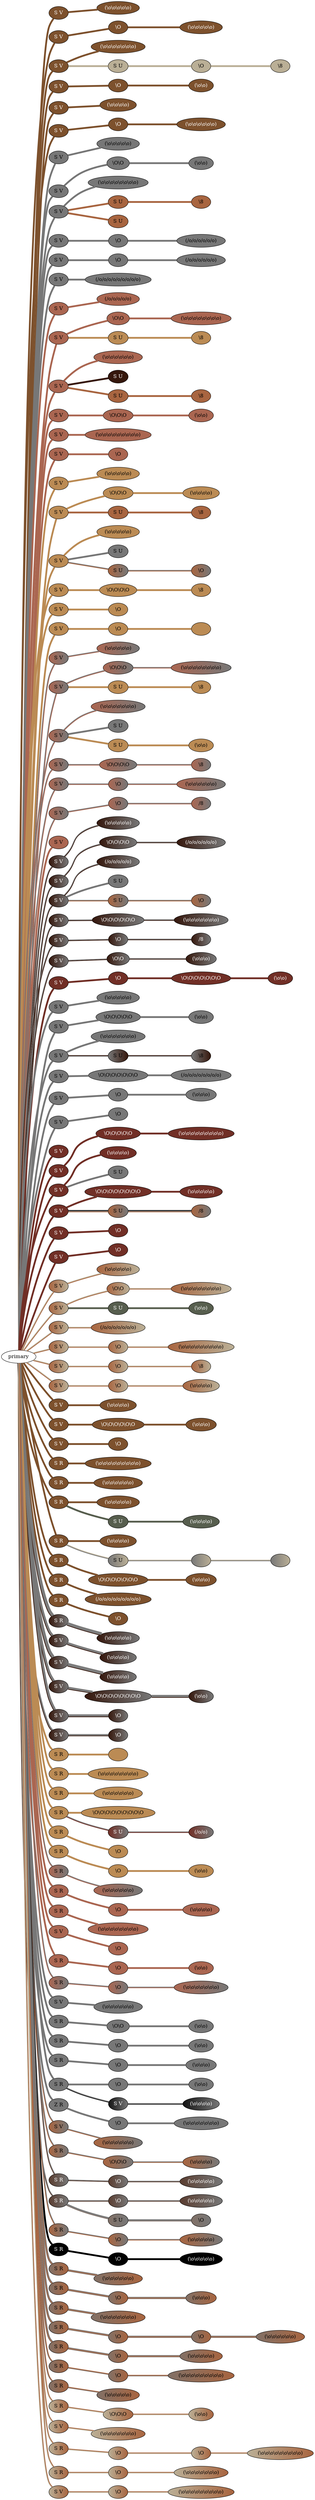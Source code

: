 graph {
 graph [rankdir=LR]
"1" [qtype="pendant_node", pendant_colors="#7D512D", pendant_ply="S", pendant_attach="V", pendant_length="36.0", label="S V", style=filled, fillcolor="#7D512D", fontcolor="#ffffff"]
"primary" -- "1" [qtype="pendant_link",penwidth=5,color="#7D512D"]
"1:0" [qtype="knot_node", knot_value="5", knot_type="L", knot_position="15.5", knot_spin="Z", label="(\\o\\o\\o\\o\\o)", style=filled, fillcolor="#7D512D" , fontcolor="#ffffff"]
"1" -- "1:0" [qtype="knot_link",penwidth=5,color="#7D512D"]
"2" [qtype="pendant_node", pendant_colors="#7D512D", pendant_ply="S", pendant_attach="V", pendant_length="36.0", label="S V", style=filled, fillcolor="#7D512D", fontcolor="#ffffff"]
"primary" -- "2" [qtype="pendant_link",penwidth=5,color="#7D512D"]
"2:0" [qtype="knot_node", knot_value="1", knot_type="S", knot_position="8.0", knot_spin="Z", label="\\O", style=filled, fillcolor="#7D512D" , fontcolor="#ffffff"]
"2" -- "2:0" [qtype="knot_link",penwidth=5,color="#7D512D"]
"2:1" [qtype="knot_node", knot_value="5", knot_type="L", knot_position="16.0", knot_spin="Z", label="(\\o\\o\\o\\o\\o)", style=filled, fillcolor="#7D512D" , fontcolor="#ffffff"]
"2:0" -- "2:1" [qtype="knot_link",penwidth=5,color="#7D512D"]
"3" [qtype="pendant_node", pendant_colors="#7D512D", pendant_ply="S", pendant_attach="V", pendant_length="37.0", label="S V", style=filled, fillcolor="#7D512D", fontcolor="#ffffff"]
"primary" -- "3" [qtype="pendant_link",penwidth=5,color="#7D512D"]
"3:0" [qtype="knot_node", knot_value="7", knot_type="L", knot_position="17.0", knot_spin="Z", label="(\\o\\o\\o\\o\\o\\o\\o)", style=filled, fillcolor="#7D512D" , fontcolor="#ffffff"]
"3" -- "3:0" [qtype="knot_link",penwidth=5,color="#7D512D"]
"3s1" [qtype="pendant_node", pendant_colors="#BAAF96", pendant_ply="S", pendant_attach="U", pendant_length="24.5", label="S U", style=filled, fillcolor="#BAAF96", fontcolor="#000000"]
"3" -- "3s1" [qtype="pendant_link",penwidth=5,color="#BAAF96"]
"3s1:0" [qtype="knot_node", knot_value="1", knot_type="S", knot_position="3.0", knot_spin="Z", label="\\O", style=filled, fillcolor="#BAAF96" , fontcolor="#000000"]
"3s1" -- "3s1:0" [qtype="knot_link",penwidth=5,color="#BAAF96"]
"3s1:1" [qtype="knot_node", knot_value="1", knot_type="E", knot_position="12.0", knot_spin="Z", label="\\8", style=filled, fillcolor="#BAAF96" , fontcolor="#000000"]
"3s1:0" -- "3s1:1" [qtype="knot_link",penwidth=5,color="#BAAF96"]
"4" [qtype="pendant_node", pendant_colors="#7D512D", pendant_ply="S", pendant_attach="V", pendant_length="38.0", label="S V", style=filled, fillcolor="#7D512D", fontcolor="#ffffff"]
"primary" -- "4" [qtype="pendant_link",penwidth=5,color="#7D512D"]
"4:0" [qtype="knot_node", knot_value="1", knot_type="S", knot_position="8.5", knot_spin="Z", label="\\O", style=filled, fillcolor="#7D512D" , fontcolor="#ffffff"]
"4" -- "4:0" [qtype="knot_link",penwidth=5,color="#7D512D"]
"4:1" [qtype="knot_node", knot_value="2", knot_type="L", knot_position="18.0", knot_spin="Z", label="(\\o\\o)", style=filled, fillcolor="#7D512D" , fontcolor="#ffffff"]
"4:0" -- "4:1" [qtype="knot_link",penwidth=5,color="#7D512D"]
"5" [qtype="pendant_node", pendant_colors="#7D512D", pendant_ply="S", pendant_attach="V", pendant_length="40.0", label="S V", style=filled, fillcolor="#7D512D", fontcolor="#ffffff"]
"primary" -- "5" [qtype="pendant_link",penwidth=5,color="#7D512D"]
"5:0" [qtype="knot_node", knot_value="4", knot_type="L", knot_position="18.0", knot_spin="Z", label="(\\o\\o\\o\\o)", style=filled, fillcolor="#7D512D" , fontcolor="#ffffff"]
"5" -- "5:0" [qtype="knot_link",penwidth=5,color="#7D512D"]
"6" [qtype="pendant_node", pendant_colors="#7D512D", pendant_ply="S", pendant_attach="V", pendant_length="36.5", label="S V", style=filled, fillcolor="#7D512D", fontcolor="#ffffff"]
"primary" -- "6" [qtype="pendant_link",penwidth=5,color="#7D512D"]
"6:0" [qtype="knot_node", knot_value="1", knot_type="S", knot_position="8.5", knot_spin="Z", label="\\O", style=filled, fillcolor="#7D512D" , fontcolor="#ffffff"]
"6" -- "6:0" [qtype="knot_link",penwidth=5,color="#7D512D"]
"6:1" [qtype="knot_node", knot_value="6", knot_type="L", knot_position="18.0", knot_spin="Z", label="(\\o\\o\\o\\o\\o\\o)", style=filled, fillcolor="#7D512D" , fontcolor="#ffffff"]
"6:0" -- "6:1" [qtype="knot_link",penwidth=5,color="#7D512D"]
"7" [qtype="pendant_node", pendant_colors="#777777", pendant_ply="S", pendant_attach="V", pendant_length="43.0", label="S V", style=filled, fillcolor="#777777", fontcolor="#000000"]
"primary" -- "7" [qtype="pendant_link",penwidth=5,color="#777777"]
"7:0" [qtype="knot_node", knot_value="5", knot_type="L", knot_position="16.0", knot_spin="Z", label="(\\o\\o\\o\\o\\o)", style=filled, fillcolor="#777777" , fontcolor="#000000"]
"7" -- "7:0" [qtype="knot_link",penwidth=5,color="#777777"]
"8" [qtype="pendant_node", pendant_colors="#777777", pendant_ply="S", pendant_attach="V", pendant_length="47.5", label="S V", style=filled, fillcolor="#777777", fontcolor="#000000"]
"primary" -- "8" [qtype="pendant_link",penwidth=5,color="#777777"]
"8:0" [qtype="knot_node", knot_value="2", knot_type="S", knot_position="7.5", knot_spin="Z", label="\\O\\O", style=filled, fillcolor="#777777" , fontcolor="#000000"]
"8" -- "8:0" [qtype="knot_link",penwidth=5,color="#777777"]
"8:1" [qtype="knot_node", knot_value="2", knot_type="L", knot_position="16.5", knot_spin="Z", label="(\\o\\o)", style=filled, fillcolor="#777777" , fontcolor="#000000"]
"8:0" -- "8:1" [qtype="knot_link",penwidth=5,color="#777777"]
"9" [qtype="pendant_node", pendant_colors="#777777", pendant_ply="S", pendant_attach="V", pendant_length="45.5", label="S V", style=filled, fillcolor="#777777", fontcolor="#000000"]
"primary" -- "9" [qtype="pendant_link",penwidth=5,color="#777777"]
"9:0" [qtype="knot_node", knot_value="8", knot_type="L", knot_position="16.5", knot_spin="Z", label="(\\o\\o\\o\\o\\o\\o\\o\\o)", style=filled, fillcolor="#777777" , fontcolor="#000000"]
"9" -- "9:0" [qtype="knot_link",penwidth=5,color="#777777"]
"9s1" [qtype="pendant_node", pendant_colors="#A86540", pendant_ply="S", pendant_attach="U", pendant_length="17.0", label="S U", style=filled, fillcolor="#A86540", fontcolor="#000000"]
"9" -- "9s1" [qtype="pendant_link",penwidth=5,color="#A86540"]
"9s1:0" [qtype="knot_node", knot_value="1", knot_type="E", knot_position="7.0", knot_spin="Z", label="\\8", style=filled, fillcolor="#A86540" , fontcolor="#000000"]
"9s1" -- "9s1:0" [qtype="knot_link",penwidth=5,color="#A86540"]
"9s2" [qtype="pendant_node", pendant_colors="#A86540", pendant_ply="S", pendant_attach="U", pendant_length="7.0", label="S U", style=filled, fillcolor="#A86540", fontcolor="#000000"]
"9" -- "9s2" [qtype="pendant_link",penwidth=5,color="#A86540"]
"10" [qtype="pendant_node", pendant_colors="#777777", pendant_ply="S", pendant_attach="V", pendant_length="43.5", label="S V", style=filled, fillcolor="#777777", fontcolor="#000000"]
"primary" -- "10" [qtype="pendant_link",penwidth=5,color="#777777"]
"10:0" [qtype="knot_node", knot_value="1", knot_type="S", knot_position="7.0", knot_spin="Z", label="\\O", style=filled, fillcolor="#777777" , fontcolor="#000000"]
"10" -- "10:0" [qtype="knot_link",penwidth=5,color="#777777"]
"10:1" [qtype="knot_node", knot_value="6", knot_type="L", knot_position="17.5", knot_spin="S", label="(/o/o/o/o/o/o)", style=filled, fillcolor="#777777" , fontcolor="#000000"]
"10:0" -- "10:1" [qtype="knot_link",penwidth=5,color="#777777"]
"11" [qtype="pendant_node", pendant_colors="#777777", pendant_ply="S", pendant_attach="V", pendant_length="43.0", label="S V", style=filled, fillcolor="#777777", fontcolor="#000000"]
"primary" -- "11" [qtype="pendant_link",penwidth=5,color="#777777"]
"11:0" [qtype="knot_node", knot_value="1", knot_type="S", knot_position="7.0", knot_spin="Z", label="\\O", style=filled, fillcolor="#777777" , fontcolor="#000000"]
"11" -- "11:0" [qtype="knot_link",penwidth=5,color="#777777"]
"11:1" [qtype="knot_node", knot_value="6", knot_type="L", knot_position="17.5", knot_spin="S", label="(/o/o/o/o/o/o)", style=filled, fillcolor="#777777" , fontcolor="#000000"]
"11:0" -- "11:1" [qtype="knot_link",penwidth=5,color="#777777"]
"12" [qtype="pendant_node", pendant_colors="#777777", pendant_ply="S", pendant_attach="V", pendant_length="41.0", label="S V", style=filled, fillcolor="#777777", fontcolor="#000000"]
"primary" -- "12" [qtype="pendant_link",penwidth=5,color="#777777"]
"12:0" [qtype="knot_node", knot_value="9", knot_type="L", knot_position="18.0", knot_spin="S", label="(/o/o/o/o/o/o/o/o/o)", style=filled, fillcolor="#777777" , fontcolor="#000000"]
"12" -- "12:0" [qtype="knot_link",penwidth=5,color="#777777"]
"13" [qtype="pendant_node", pendant_colors="#AA6651", pendant_ply="S", pendant_attach="V", pendant_length="46.0", label="S V", style=filled, fillcolor="#AA6651", fontcolor="#000000"]
"primary" -- "13" [qtype="pendant_link",penwidth=5,color="#AA6651"]
"13:0" [qtype="knot_node", knot_value="5", knot_type="L", knot_position="19.5", knot_spin="S", label="(/o/o/o/o/o)", style=filled, fillcolor="#AA6651" , fontcolor="#000000"]
"13" -- "13:0" [qtype="knot_link",penwidth=5,color="#AA6651"]
"14" [qtype="pendant_node", pendant_colors="#AA6651", pendant_ply="S", pendant_attach="V", pendant_length="34.5", label="S V", style=filled, fillcolor="#AA6651", fontcolor="#000000"]
"primary" -- "14" [qtype="pendant_link",penwidth=5,color="#AA6651"]
"14:0" [qtype="knot_node", knot_value="2", knot_type="S", knot_position="8.0", knot_spin="Z", label="\\O\\O", style=filled, fillcolor="#AA6651" , fontcolor="#000000"]
"14" -- "14:0" [qtype="knot_link",penwidth=5,color="#AA6651"]
"14:1" [qtype="knot_node", knot_value="8", knot_type="L", knot_position="20.0", knot_spin="Z", label="(\\o\\o\\o\\o\\o\\o\\o\\o)", style=filled, fillcolor="#AA6651" , fontcolor="#000000"]
"14:0" -- "14:1" [qtype="knot_link",penwidth=5,color="#AA6651"]
"14s1" [qtype="pendant_node", pendant_colors="#BB8B54", pendant_ply="S", pendant_attach="U", pendant_length="33.5", label="S U", style=filled, fillcolor="#BB8B54", fontcolor="#000000"]
"14" -- "14s1" [qtype="pendant_link",penwidth=5,color="#BB8B54"]
"14s1:0" [qtype="knot_node", knot_value="1", knot_type="E", knot_position="11.0", knot_spin="Z", label="\\8", style=filled, fillcolor="#BB8B54" , fontcolor="#000000"]
"14s1" -- "14s1:0" [qtype="knot_link",penwidth=5,color="#BB8B54"]
"15" [qtype="pendant_node", pendant_colors="#AA6651", pendant_ply="S", pendant_attach="V", pendant_length="42.0", label="S V", style=filled, fillcolor="#AA6651", fontcolor="#000000"]
"primary" -- "15" [qtype="pendant_link",penwidth=5,color="#AA6651"]
"15:0" [qtype="knot_node", knot_value="6", knot_type="L", knot_position="18.5", knot_spin="Z", label="(\\o\\o\\o\\o\\o\\o)", style=filled, fillcolor="#AA6651" , fontcolor="#000000"]
"15" -- "15:0" [qtype="knot_link",penwidth=5,color="#AA6651"]
"15s1" [qtype="pendant_node", pendant_colors="#35170C", pendant_ply="S", pendant_attach="U", pendant_length="0.0", label="S U", style=filled, fillcolor="#35170C", fontcolor="#ffffff"]
"15" -- "15s1" [qtype="pendant_link",penwidth=5,color="#35170C"]
"15s2" [qtype="pendant_node", pendant_colors="#A86540", pendant_ply="S", pendant_attach="U", pendant_length="17.0", label="S U", style=filled, fillcolor="#A86540", fontcolor="#000000"]
"15" -- "15s2" [qtype="pendant_link",penwidth=5,color="#A86540"]
"15s2:0" [qtype="knot_node", knot_value="1", knot_type="E", knot_position="7.5", knot_spin="Z", label="\\8", style=filled, fillcolor="#A86540" , fontcolor="#000000"]
"15s2" -- "15s2:0" [qtype="knot_link",penwidth=5,color="#A86540"]
"16" [qtype="pendant_node", pendant_colors="#AA6651", pendant_ply="S", pendant_attach="V", pendant_length="44.0", label="S V", style=filled, fillcolor="#AA6651", fontcolor="#000000"]
"primary" -- "16" [qtype="pendant_link",penwidth=5,color="#AA6651"]
"16:0" [qtype="knot_node", knot_value="3", knot_type="S", knot_position="8.0", knot_spin="Z", label="\\O\\O\\O", style=filled, fillcolor="#AA6651" , fontcolor="#000000"]
"16" -- "16:0" [qtype="knot_link",penwidth=5,color="#AA6651"]
"16:1" [qtype="knot_node", knot_value="2", knot_type="L", knot_position="18.5", knot_spin="Z", label="(\\o\\o)", style=filled, fillcolor="#AA6651" , fontcolor="#000000"]
"16:0" -- "16:1" [qtype="knot_link",penwidth=5,color="#AA6651"]
"17" [qtype="pendant_node", pendant_colors="#AA6651", pendant_ply="S", pendant_attach="V", pendant_length="38.0", label="S V", style=filled, fillcolor="#AA6651", fontcolor="#000000"]
"primary" -- "17" [qtype="pendant_link",penwidth=5,color="#AA6651"]
"17:0" [qtype="knot_node", knot_value="9", knot_type="L", knot_position="19.0", knot_spin="Z", label="(\\o\\o\\o\\o\\o\\o\\o\\o\\o)", style=filled, fillcolor="#AA6651" , fontcolor="#000000"]
"17" -- "17:0" [qtype="knot_link",penwidth=5,color="#AA6651"]
"18" [qtype="pendant_node", pendant_colors="#AA6651", pendant_ply="S", pendant_attach="V", pendant_length="48.5", label="S V", style=filled, fillcolor="#AA6651", fontcolor="#000000"]
"primary" -- "18" [qtype="pendant_link",penwidth=5,color="#AA6651"]
"18:0" [qtype="knot_node", knot_value="1", knot_type="S", knot_position="8.0", knot_spin="Z", label="\\O", style=filled, fillcolor="#AA6651" , fontcolor="#000000"]
"18" -- "18:0" [qtype="knot_link",penwidth=5,color="#AA6651"]
"19" [qtype="pendant_node", pendant_colors="#BB8B54", pendant_ply="S", pendant_attach="V", pendant_length="47.0", label="S V", style=filled, fillcolor="#BB8B54", fontcolor="#000000"]
"primary" -- "19" [qtype="pendant_link",penwidth=5,color="#BB8B54"]
"19:0" [qtype="knot_node", knot_value="5", knot_type="L", knot_position="19.0", knot_spin="Z", label="(\\o\\o\\o\\o\\o)", style=filled, fillcolor="#BB8B54" , fontcolor="#000000"]
"19" -- "19:0" [qtype="knot_link",penwidth=5,color="#BB8B54"]
"20" [qtype="pendant_node", pendant_colors="#BB8B54", pendant_ply="S", pendant_attach="V", pendant_length="45.5", label="S V", style=filled, fillcolor="#BB8B54", fontcolor="#000000"]
"primary" -- "20" [qtype="pendant_link",penwidth=5,color="#BB8B54"]
"20:0" [qtype="knot_node", knot_value="3", knot_type="S", knot_position="6.5", knot_spin="Z", label="\\O\\O\\O", style=filled, fillcolor="#BB8B54" , fontcolor="#000000"]
"20" -- "20:0" [qtype="knot_link",penwidth=5,color="#BB8B54"]
"20:1" [qtype="knot_node", knot_value="4", knot_type="L", knot_position="20.0", knot_spin="Z", label="(\\o\\o\\o\\o)", style=filled, fillcolor="#BB8B54" , fontcolor="#000000"]
"20:0" -- "20:1" [qtype="knot_link",penwidth=5,color="#BB8B54"]
"20s1" [qtype="pendant_node", pendant_colors="#A86540", pendant_ply="S", pendant_attach="U", pendant_length="14.5", label="S U", style=filled, fillcolor="#A86540", fontcolor="#000000"]
"20" -- "20s1" [qtype="pendant_link",penwidth=5,color="#A86540"]
"20s1:0" [qtype="knot_node", knot_value="1", knot_type="E", knot_position="8.0", knot_spin="Z", label="\\8", style=filled, fillcolor="#A86540" , fontcolor="#000000"]
"20s1" -- "20s1:0" [qtype="knot_link",penwidth=5,color="#A86540"]
"21" [qtype="pendant_node", pendant_colors="#BB8B54", pendant_ply="S", pendant_attach="V", pendant_length="47.5", label="S V", style=filled, fillcolor="#BB8B54", fontcolor="#000000"]
"primary" -- "21" [qtype="pendant_link",penwidth=5,color="#BB8B54"]
"21:0" [qtype="knot_node", knot_value="5", knot_type="L", knot_position="19.5", knot_spin="Z", label="(\\o\\o\\o\\o\\o)", style=filled, fillcolor="#BB8B54" , fontcolor="#000000"]
"21" -- "21:0" [qtype="knot_link",penwidth=5,color="#BB8B54"]
"21s1" [qtype="pendant_node", pendant_colors="#777777", pendant_ply="S", pendant_attach="U", pendant_length="2.5", label="S U", style=filled, fillcolor="#777777", fontcolor="#000000"]
"21" -- "21s1" [qtype="pendant_link",penwidth=5,color="#777777"]
"21s2" [qtype="pendant_node", pendant_colors="#A86540:#777777", pendant_ply="S", pendant_attach="U", pendant_length="10.0", label="S U", style=filled, fillcolor="#A86540:#777777", fontcolor="#000000"]
"21" -- "21s2" [qtype="pendant_link",penwidth=2,color="#A86540:#777777"]
"21s2:0" [qtype="knot_node", knot_value="1", knot_type="S", knot_position="2.5", knot_spin="Z", label="\\O", style=filled, fillcolor="#A86540:#777777" , fontcolor="#000000"]
"21s2" -- "21s2:0" [qtype="knot_link",penwidth=2,color="#A86540:#777777"]
"22" [qtype="pendant_node", pendant_colors="#BB8B54", pendant_ply="S", pendant_attach="V", pendant_length="48.5", label="S V", style=filled, fillcolor="#BB8B54", fontcolor="#000000"]
"primary" -- "22" [qtype="pendant_link",penwidth=5,color="#BB8B54"]
"22:0" [qtype="knot_node", knot_value="4", knot_type="S", knot_position="7.0", knot_spin="Z", label="\\O\\O\\O\\O", style=filled, fillcolor="#BB8B54" , fontcolor="#000000"]
"22" -- "22:0" [qtype="knot_link",penwidth=5,color="#BB8B54"]
"22:1" [qtype="knot_node", knot_value="1", knot_type="E", knot_position="19.0", knot_spin="Z", label="\\8", style=filled, fillcolor="#BB8B54" , fontcolor="#000000"]
"22:0" -- "22:1" [qtype="knot_link",penwidth=5,color="#BB8B54"]
"23" [qtype="pendant_node", pendant_colors="#BB8B54", pendant_ply="S", pendant_attach="V", pendant_length="47.0", label="S V", style=filled, fillcolor="#BB8B54", fontcolor="#000000"]
"primary" -- "23" [qtype="pendant_link",penwidth=5,color="#BB8B54"]
"23:0" [qtype="knot_node", knot_value="1", knot_type="S", knot_position="6.5", knot_spin="Z", label="\\O", style=filled, fillcolor="#BB8B54" , fontcolor="#000000"]
"23" -- "23:0" [qtype="knot_link",penwidth=5,color="#BB8B54"]
"24" [qtype="pendant_node", pendant_colors="#BB8B54", pendant_ply="S", pendant_attach="V", pendant_length="47.0", label="S V", style=filled, fillcolor="#BB8B54", fontcolor="#000000"]
"primary" -- "24" [qtype="pendant_link",penwidth=5,color="#BB8B54"]
"24:0" [qtype="knot_node", knot_value="1", knot_type="S", knot_position="7.0", knot_spin="Z", label="\\O", style=filled, fillcolor="#BB8B54" , fontcolor="#000000"]
"24" -- "24:0" [qtype="knot_link",penwidth=5,color="#BB8B54"]
"24:1" [qtype="knot_node", knot_value="1", knot_type="9L", knot_position="19.0", knot_spin="Z", label="", style=filled, fillcolor="#BB8B54" , fontcolor="#000000"]
"24:0" -- "24:1" [qtype="knot_link",penwidth=5,color="#BB8B54"]
"25" [qtype="pendant_node", pendant_colors="#AA6651:#777777", pendant_ply="S", pendant_attach="V", pendant_length="45.0", label="S V", style=filled, fillcolor="#AA6651:#777777", fontcolor="#000000"]
"primary" -- "25" [qtype="pendant_link",penwidth=2,color="#AA6651:#777777"]
"25:0" [qtype="knot_node", knot_value="5", knot_type="L", knot_position="21.0", knot_spin="Z", label="(\\o\\o\\o\\o\\o)", style=filled, fillcolor="#AA6651:#777777" , fontcolor="#000000"]
"25" -- "25:0" [qtype="knot_link",penwidth=2,color="#AA6651:#777777"]
"26" [qtype="pendant_node", pendant_colors="#AA6651:#777777", pendant_ply="S", pendant_attach="V", pendant_length="36.5", label="S V", style=filled, fillcolor="#AA6651:#777777", fontcolor="#000000"]
"primary" -- "26" [qtype="pendant_link",penwidth=2,color="#AA6651:#777777"]
"26:0" [qtype="knot_node", knot_value="3", knot_type="S", knot_position="7.5", knot_spin="Z", label="\\O\\O\\O", style=filled, fillcolor="#AA6651:#777777" , fontcolor="#000000"]
"26" -- "26:0" [qtype="knot_link",penwidth=2,color="#AA6651:#777777"]
"26:1" [qtype="knot_node", knot_value="8", knot_type="L", knot_position="20.0", knot_spin="Z", label="(\\o\\o\\o\\o\\o\\o\\o\\o)", style=filled, fillcolor="#AA6651:#777777" , fontcolor="#000000"]
"26:0" -- "26:1" [qtype="knot_link",penwidth=2,color="#AA6651:#777777"]
"26s1" [qtype="pendant_node", pendant_colors="#BB8B54", pendant_ply="S", pendant_attach="U", pendant_length="16.0", label="S U", style=filled, fillcolor="#BB8B54", fontcolor="#000000"]
"26" -- "26s1" [qtype="pendant_link",penwidth=5,color="#BB8B54"]
"26s1:0" [qtype="knot_node", knot_value="1", knot_type="E", knot_position="7.0", knot_spin="Z", label="\\8", style=filled, fillcolor="#BB8B54" , fontcolor="#000000"]
"26s1" -- "26s1:0" [qtype="knot_link",penwidth=5,color="#BB8B54"]
"27" [qtype="pendant_node", pendant_colors="#AA6651:#777777", pendant_ply="S", pendant_attach="V", pendant_length="40.0", label="S V", style=filled, fillcolor="#AA6651:#777777", fontcolor="#000000"]
"primary" -- "27" [qtype="pendant_link",penwidth=2,color="#AA6651:#777777"]
"27:0" [qtype="knot_node", knot_value="7", knot_type="L", knot_position="21.0", knot_spin="Z", label="(\\o\\o\\o\\o\\o\\o\\o)", style=filled, fillcolor="#AA6651:#777777" , fontcolor="#000000"]
"27" -- "27:0" [qtype="knot_link",penwidth=2,color="#AA6651:#777777"]
"27s1" [qtype="pendant_node", pendant_colors="#777777", pendant_ply="S", pendant_attach="U", pendant_length="2.5", label="S U", style=filled, fillcolor="#777777", fontcolor="#000000"]
"27" -- "27s1" [qtype="pendant_link",penwidth=5,color="#777777"]
"27s2" [qtype="pendant_node", pendant_colors="#BB8B54", pendant_ply="S", pendant_attach="U", pendant_length="26.5", label="S U", style=filled, fillcolor="#BB8B54", fontcolor="#000000"]
"27" -- "27s2" [qtype="pendant_link",penwidth=5,color="#BB8B54"]
"27s2:0" [qtype="knot_node", knot_value="2", knot_type="L", knot_position="8.5", knot_spin="Z", label="(\\o\\o)", style=filled, fillcolor="#BB8B54" , fontcolor="#000000"]
"27s2" -- "27s2:0" [qtype="knot_link",penwidth=5,color="#BB8B54"]
"28" [qtype="pendant_node", pendant_colors="#AA6651:#777777", pendant_ply="S", pendant_attach="V", pendant_length="42.5", label="S V", style=filled, fillcolor="#AA6651:#777777", fontcolor="#000000"]
"primary" -- "28" [qtype="pendant_link",penwidth=2,color="#AA6651:#777777"]
"28:0" [qtype="knot_node", knot_value="4", knot_type="S", knot_position="7.0", knot_spin="Z", label="\\O\\O\\O\\O", style=filled, fillcolor="#AA6651:#777777" , fontcolor="#000000"]
"28" -- "28:0" [qtype="knot_link",penwidth=2,color="#AA6651:#777777"]
"28:1" [qtype="knot_node", knot_value="1", knot_type="E", knot_position="20.0", knot_spin="Z", label="\\8", style=filled, fillcolor="#AA6651:#777777" , fontcolor="#000000"]
"28:0" -- "28:1" [qtype="knot_link",penwidth=2,color="#AA6651:#777777"]
"29" [qtype="pendant_node", pendant_colors="#AA6651:#777777", pendant_ply="S", pendant_attach="V", pendant_length="43.0", label="S V", style=filled, fillcolor="#AA6651:#777777", fontcolor="#000000"]
"primary" -- "29" [qtype="pendant_link",penwidth=2,color="#AA6651:#777777"]
"29:0" [qtype="knot_node", knot_value="1", knot_type="S", knot_position="8.0", knot_spin="Z", label="\\O", style=filled, fillcolor="#AA6651:#777777" , fontcolor="#000000"]
"29" -- "29:0" [qtype="knot_link",penwidth=2,color="#AA6651:#777777"]
"29:1" [qtype="knot_node", knot_value="6", knot_type="L", knot_position="20.5", knot_spin="Z", label="(\\o\\o\\o\\o\\o\\o)", style=filled, fillcolor="#AA6651:#777777" , fontcolor="#000000"]
"29:0" -- "29:1" [qtype="knot_link",penwidth=2,color="#AA6651:#777777"]
"30" [qtype="pendant_node", pendant_colors="#AA6651:#777777", pendant_ply="S", pendant_attach="V", pendant_length="48.5", label="S V", style=filled, fillcolor="#AA6651:#777777", fontcolor="#000000"]
"primary" -- "30" [qtype="pendant_link",penwidth=2,color="#AA6651:#777777"]
"30:0" [qtype="knot_node", knot_value="1", knot_type="S", knot_position="8.0", knot_spin="Z", label="\\O", style=filled, fillcolor="#AA6651:#777777" , fontcolor="#000000"]
"30" -- "30:0" [qtype="knot_link",penwidth=2,color="#AA6651:#777777"]
"30:1" [qtype="knot_node", knot_value="1", knot_type="E", knot_position="23.0", knot_spin="S", label="/8", style=filled, fillcolor="#AA6651:#777777" , fontcolor="#000000"]
"30:0" -- "30:1" [qtype="knot_link",penwidth=2,color="#AA6651:#777777"]
"31" [qtype="pendant_node", pendant_colors="#AA6651", pendant_ply="S", pendant_attach="V", pendant_length="68.0", label="S V", style=filled, fillcolor="#AA6651", fontcolor="#000000"]
"primary" -- "31" [qtype="pendant_link",penwidth=5,color="#AA6651"]
"32" [qtype="pendant_node", pendant_colors="#35170C:#777777", pendant_ply="S", pendant_attach="V", pendant_length="42.0", label="S V", style=filled, fillcolor="#35170C:#777777", fontcolor="#ffffff"]
"primary" -- "32" [qtype="pendant_link",penwidth=2,color="#35170C:#777777"]
"32:0" [qtype="knot_node", knot_value="5", knot_type="L", knot_position="25.0", knot_spin="Z", label="(\\o\\o\\o\\o\\o)", style=filled, fillcolor="#35170C:#777777" , fontcolor="#ffffff"]
"32" -- "32:0" [qtype="knot_link",penwidth=2,color="#35170C:#777777"]
"33" [qtype="pendant_node", pendant_colors="#35170C:#777777", pendant_ply="S", pendant_attach="V", pendant_length="37.0", label="S V", style=filled, fillcolor="#35170C:#777777", fontcolor="#ffffff"]
"primary" -- "33" [qtype="pendant_link",penwidth=2,color="#35170C:#777777"]
"33:0" [qtype="knot_node", knot_value="4", knot_type="S", knot_position="7.0", knot_spin="Z", label="\\O\\O\\O\\O", style=filled, fillcolor="#35170C:#777777" , fontcolor="#ffffff"]
"33" -- "33:0" [qtype="knot_link",penwidth=2,color="#35170C:#777777"]
"33:1" [qtype="knot_node", knot_value="6", knot_type="L", knot_position="22.0", knot_spin="S", label="(/o/o/o/o/o/o)", style=filled, fillcolor="#35170C:#777777" , fontcolor="#ffffff"]
"33:0" -- "33:1" [qtype="knot_link",penwidth=2,color="#35170C:#777777"]
"34" [qtype="pendant_node", pendant_colors="#35170C:#777777", pendant_ply="S", pendant_attach="V", pendant_length="32.0", label="S V", style=filled, fillcolor="#35170C:#777777", fontcolor="#ffffff"]
"primary" -- "34" [qtype="pendant_link",penwidth=2,color="#35170C:#777777"]
"34:0" [qtype="knot_node", knot_value="5", knot_type="L", knot_position="23.0", knot_spin="S", label="(/o/o/o/o/o)", style=filled, fillcolor="#35170C:#777777" , fontcolor="#ffffff"]
"34" -- "34:0" [qtype="knot_link",penwidth=2,color="#35170C:#777777"]
"34s1" [qtype="pendant_node", pendant_colors="#777777", pendant_ply="S", pendant_attach="U", pendant_length="3.0", label="S U", style=filled, fillcolor="#777777", fontcolor="#000000"]
"34" -- "34s1" [qtype="pendant_link",penwidth=5,color="#777777"]
"34s2" [qtype="pendant_node", pendant_colors="#A86540:#777777", pendant_ply="S", pendant_attach="U", pendant_length="16.0", label="S U", style=filled, fillcolor="#A86540:#777777", fontcolor="#000000"]
"34" -- "34s2" [qtype="pendant_link",penwidth=2,color="#A86540:#777777"]
"34s2:0" [qtype="knot_node", knot_value="1", knot_type="S", knot_position="4.0", knot_spin="Z", label="\\O", style=filled, fillcolor="#A86540:#777777" , fontcolor="#000000"]
"34s2" -- "34s2:0" [qtype="knot_link",penwidth=2,color="#A86540:#777777"]
"35" [qtype="pendant_node", pendant_colors="#35170C:#777777", pendant_ply="S", pendant_attach="V", pendant_length="33.5", label="S V", style=filled, fillcolor="#35170C:#777777", fontcolor="#ffffff"]
"primary" -- "35" [qtype="pendant_link",penwidth=2,color="#35170C:#777777"]
"35:0" [qtype="knot_node", knot_value="6", knot_type="S", knot_position="7.5", knot_spin="Z", label="\\O\\O\\O\\O\\O\\O", style=filled, fillcolor="#35170C:#777777" , fontcolor="#ffffff"]
"35" -- "35:0" [qtype="knot_link",penwidth=2,color="#35170C:#777777"]
"35:1" [qtype="knot_node", knot_value="7", knot_type="L", knot_position="24.0", knot_spin="Z", label="(\\o\\o\\o\\o\\o\\o\\o)", style=filled, fillcolor="#35170C:#777777" , fontcolor="#ffffff"]
"35:0" -- "35:1" [qtype="knot_link",penwidth=2,color="#35170C:#777777"]
"36" [qtype="pendant_node", pendant_colors="#35170C:#777777", pendant_ply="S", pendant_attach="V", pendant_length="43.5", label="S V", style=filled, fillcolor="#35170C:#777777", fontcolor="#ffffff"]
"primary" -- "36" [qtype="pendant_link",penwidth=2,color="#35170C:#777777"]
"36:0" [qtype="knot_node", knot_value="1", knot_type="S", knot_position="7.5", knot_spin="Z", label="\\O", style=filled, fillcolor="#35170C:#777777" , fontcolor="#ffffff"]
"36" -- "36:0" [qtype="knot_link",penwidth=2,color="#35170C:#777777"]
"36:1" [qtype="knot_node", knot_value="1", knot_type="E", knot_position="22.0", knot_spin="S", label="/8", style=filled, fillcolor="#35170C:#777777" , fontcolor="#ffffff"]
"36:0" -- "36:1" [qtype="knot_link",penwidth=2,color="#35170C:#777777"]
"37" [qtype="pendant_node", pendant_colors="#35170C:#777777", pendant_ply="S", pendant_attach="V", pendant_length="36.0", label="S V", style=filled, fillcolor="#35170C:#777777", fontcolor="#ffffff"]
"primary" -- "37" [qtype="pendant_link",penwidth=2,color="#35170C:#777777"]
"37:0" [qtype="knot_node", knot_value="2", knot_type="S", knot_position="7.0", knot_spin="Z", label="\\O\\O", style=filled, fillcolor="#35170C:#777777" , fontcolor="#ffffff"]
"37" -- "37:0" [qtype="knot_link",penwidth=2,color="#35170C:#777777"]
"37:1" [qtype="knot_node", knot_value="3", knot_type="L", knot_position="21.0", knot_spin="Z", label="(\\o\\o\\o)", style=filled, fillcolor="#35170C:#777777" , fontcolor="#ffffff"]
"37:0" -- "37:1" [qtype="knot_link",penwidth=2,color="#35170C:#777777"]
"38" [qtype="pendant_node", pendant_colors="#712F26", pendant_ply="S", pendant_attach="V", pendant_length="50.5", label="S V", style=filled, fillcolor="#712F26", fontcolor="#ffffff"]
"primary" -- "38" [qtype="pendant_link",penwidth=5,color="#712F26"]
"38:0" [qtype="knot_node", knot_value="1", knot_type="S", knot_position="5.0", knot_spin="Z", label="\\O", style=filled, fillcolor="#712F26" , fontcolor="#ffffff"]
"38" -- "38:0" [qtype="knot_link",penwidth=5,color="#712F26"]
"38:1" [qtype="knot_node", knot_value="7", knot_type="S", knot_position="13.5", knot_spin="Z", label="\\O\\O\\O\\O\\O\\O\\O", style=filled, fillcolor="#712F26" , fontcolor="#ffffff"]
"38:0" -- "38:1" [qtype="knot_link",penwidth=5,color="#712F26"]
"38:2" [qtype="knot_node", knot_value="2", knot_type="L", knot_position="26.0", knot_spin="Z", label="(\\o\\o)", style=filled, fillcolor="#712F26" , fontcolor="#ffffff"]
"38:1" -- "38:2" [qtype="knot_link",penwidth=5,color="#712F26"]
"39" [qtype="pendant_node", pendant_colors="#777777", pendant_ply="S", pendant_attach="V", pendant_length="46.5", label="S V", style=filled, fillcolor="#777777", fontcolor="#000000"]
"primary" -- "39" [qtype="pendant_link",penwidth=5,color="#777777"]
"39:0" [qtype="knot_node", knot_value="5", knot_type="L", knot_position="21.5", knot_spin="Z", label="(\\o\\o\\o\\o\\o)", style=filled, fillcolor="#777777" , fontcolor="#000000"]
"39" -- "39:0" [qtype="knot_link",penwidth=5,color="#777777"]
"40" [qtype="pendant_node", pendant_colors="#777777", pendant_ply="S", pendant_attach="V", pendant_length="36.0", label="S V", style=filled, fillcolor="#777777", fontcolor="#000000"]
"primary" -- "40" [qtype="pendant_link",penwidth=5,color="#777777"]
"40:0" [qtype="knot_node", knot_value="5", knot_type="S", knot_position="7.5", knot_spin="Z", label="\\O\\O\\O\\O\\O", style=filled, fillcolor="#777777" , fontcolor="#000000"]
"40" -- "40:0" [qtype="knot_link",penwidth=5,color="#777777"]
"40:1" [qtype="knot_node", knot_value="2", knot_type="L", knot_position="21.5", knot_spin="Z", label="(\\o\\o)", style=filled, fillcolor="#777777" , fontcolor="#000000"]
"40:0" -- "40:1" [qtype="knot_link",penwidth=5,color="#777777"]
"41" [qtype="pendant_node", pendant_colors="#777777", pendant_ply="S", pendant_attach="V", pendant_length="40.0", label="S V", style=filled, fillcolor="#777777", fontcolor="#000000"]
"primary" -- "41" [qtype="pendant_link",penwidth=5,color="#777777"]
"41:0" [qtype="knot_node", knot_value="7", knot_type="L", knot_position="22.0", knot_spin="Z", label="(\\o\\o\\o\\o\\o\\o\\o)", style=filled, fillcolor="#777777" , fontcolor="#000000"]
"41" -- "41:0" [qtype="knot_link",penwidth=5,color="#777777"]
"41s1" [qtype="pendant_node", pendant_colors="#777777:#35170C", pendant_ply="S", pendant_attach="U", pendant_length="11.0", label="S U", style=filled, fillcolor="#777777:#35170C", fontcolor="#000000"]
"41" -- "41s1" [qtype="pendant_link",penwidth=2,color="#777777:#35170C"]
"41s1:0" [qtype="knot_node", knot_value="1", knot_type="E", knot_position="5.5", knot_spin="Z", label="\\8", style=filled, fillcolor="#777777:#35170C" , fontcolor="#000000"]
"41s1" -- "41s1:0" [qtype="knot_link",penwidth=2,color="#777777:#35170C"]
"42" [qtype="pendant_node", pendant_colors="#777777", pendant_ply="S", pendant_attach="V", pendant_length="31.0", label="S V", style=filled, fillcolor="#777777", fontcolor="#000000"]
"primary" -- "42" [qtype="pendant_link",penwidth=5,color="#777777"]
"42:0" [qtype="knot_node", knot_value="7", knot_type="S", knot_position="7.0", knot_spin="Z", label="\\O\\O\\O\\O\\O\\O\\O", style=filled, fillcolor="#777777" , fontcolor="#000000"]
"42" -- "42:0" [qtype="knot_link",penwidth=5,color="#777777"]
"42:1" [qtype="knot_node", knot_value="8", knot_type="L", knot_position="19.0", knot_spin="S", label="(/o/o/o/o/o/o/o/o)", style=filled, fillcolor="#777777" , fontcolor="#000000"]
"42:0" -- "42:1" [qtype="knot_link",penwidth=5,color="#777777"]
"43" [qtype="pendant_node", pendant_colors="#777777", pendant_ply="S", pendant_attach="V", pendant_length="42.5", label="S V", style=filled, fillcolor="#777777", fontcolor="#000000"]
"primary" -- "43" [qtype="pendant_link",penwidth=5,color="#777777"]
"43:0" [qtype="knot_node", knot_value="1", knot_type="S", knot_position="8.0", knot_spin="Z", label="\\O", style=filled, fillcolor="#777777" , fontcolor="#000000"]
"43" -- "43:0" [qtype="knot_link",penwidth=5,color="#777777"]
"43:1" [qtype="knot_node", knot_value="3", knot_type="L", knot_position="23.0", knot_spin="Z", label="(\\o\\o\\o)", style=filled, fillcolor="#777777" , fontcolor="#000000"]
"43:0" -- "43:1" [qtype="knot_link",penwidth=5,color="#777777"]
"44" [qtype="pendant_node", pendant_colors="#777777", pendant_ply="S", pendant_attach="V", pendant_length="46.0", label="S V", style=filled, fillcolor="#777777", fontcolor="#000000"]
"primary" -- "44" [qtype="pendant_link",penwidth=5,color="#777777"]
"44:0" [qtype="knot_node", knot_value="1", knot_type="S", knot_position="8.5", knot_spin="Z", label="\\O", style=filled, fillcolor="#777777" , fontcolor="#000000"]
"44" -- "44:0" [qtype="knot_link",penwidth=5,color="#777777"]
"45" [qtype="pendant_node", pendant_colors="#712F26", pendant_ply="S", pendant_attach="V", pendant_length="15.0", label="S V", style=filled, fillcolor="#712F26", fontcolor="#ffffff"]
"primary" -- "45" [qtype="pendant_link",penwidth=5,color="#712F26"]
"46" [qtype="pendant_node", pendant_colors="#712F26", pendant_ply="S", pendant_attach="V", pendant_length="27.5", label="S V", style=filled, fillcolor="#712F26", fontcolor="#ffffff"]
"primary" -- "46" [qtype="pendant_link",penwidth=5,color="#712F26"]
"46:0" [qtype="knot_node", knot_value="5", knot_type="S", knot_position="8.0", knot_spin="Z", label="\\O\\O\\O\\O\\O", style=filled, fillcolor="#712F26" , fontcolor="#ffffff"]
"46" -- "46:0" [qtype="knot_link",penwidth=5,color="#712F26"]
"46:1" [qtype="knot_node", knot_value="9", knot_type="L", knot_position="16.0", knot_spin="Z", label="(\\o\\o\\o\\o\\o\\o\\o\\o\\o)", style=filled, fillcolor="#712F26" , fontcolor="#ffffff"]
"46:0" -- "46:1" [qtype="knot_link",penwidth=5,color="#712F26"]
"47" [qtype="pendant_node", pendant_colors="#712F26", pendant_ply="S", pendant_attach="V", pendant_length="38.5", label="S V", style=filled, fillcolor="#712F26", fontcolor="#ffffff"]
"primary" -- "47" [qtype="pendant_link",penwidth=5,color="#712F26"]
"47:0" [qtype="knot_node", knot_value="4", knot_type="L", knot_position="21.5", knot_spin="Z", label="(\\o\\o\\o\\o)", style=filled, fillcolor="#712F26" , fontcolor="#ffffff"]
"47" -- "47:0" [qtype="knot_link",penwidth=5,color="#712F26"]
"47s1" [qtype="pendant_node", pendant_colors="#777777", pendant_ply="S", pendant_attach="U", pendant_length="3.5", label="S U", style=filled, fillcolor="#777777", fontcolor="#000000"]
"47" -- "47s1" [qtype="pendant_link",penwidth=5,color="#777777"]
"48" [qtype="pendant_node", pendant_colors="#712F26", pendant_ply="S", pendant_attach="V", pendant_length="45.5", label="S V", style=filled, fillcolor="#712F26", fontcolor="#ffffff"]
"primary" -- "48" [qtype="pendant_link",penwidth=5,color="#712F26"]
"48:0" [qtype="knot_node", knot_value="8", knot_type="S", knot_position="8.0", knot_spin="Z", label="\\O\\O\\O\\O\\O\\O\\O\\O", style=filled, fillcolor="#712F26" , fontcolor="#ffffff"]
"48" -- "48:0" [qtype="knot_link",penwidth=5,color="#712F26"]
"48:1" [qtype="knot_node", knot_value="5", knot_type="L", knot_position="21.5", knot_spin="Z", label="(\\o\\o\\o\\o\\o)", style=filled, fillcolor="#712F26" , fontcolor="#ffffff"]
"48:0" -- "48:1" [qtype="knot_link",penwidth=5,color="#712F26"]
"48s1" [qtype="pendant_node", pendant_colors="#A86540:#777777:#000000", pendant_ply="S", pendant_attach="U", pendant_length="23.5", label="S U", style=filled, fillcolor="#A86540:#777777:#000000", fontcolor="#000000"]
"48" -- "48s1" [qtype="pendant_link",penwidth=2,color="#A86540:#777777:#000000"]
"48s1:0" [qtype="knot_node", knot_value="1", knot_type="E", knot_position="11.5", knot_spin="S", label="/8", style=filled, fillcolor="#A86540:#777777:#000000" , fontcolor="#000000"]
"48s1" -- "48s1:0" [qtype="knot_link",penwidth=2,color="#A86540:#777777:#000000"]
"49" [qtype="pendant_node", pendant_colors="#712F26", pendant_ply="S", pendant_attach="V", pendant_length="43.0", label="S V", style=filled, fillcolor="#712F26", fontcolor="#ffffff"]
"primary" -- "49" [qtype="pendant_link",penwidth=5,color="#712F26"]
"49:0" [qtype="knot_node", knot_value="1", knot_type="S", knot_position="9.0", knot_spin="Z", label="\\O", style=filled, fillcolor="#712F26" , fontcolor="#ffffff"]
"49" -- "49:0" [qtype="knot_link",penwidth=5,color="#712F26"]
"50" [qtype="pendant_node", pendant_colors="#712F26", pendant_ply="S", pendant_attach="V", pendant_length="16.5", label="S V", style=filled, fillcolor="#712F26", fontcolor="#ffffff"]
"primary" -- "50" [qtype="pendant_link",penwidth=5,color="#712F26"]
"50:0" [qtype="knot_node", knot_value="1", knot_type="S", knot_position="8.0", knot_spin="Z", label="\\O", style=filled, fillcolor="#712F26" , fontcolor="#ffffff"]
"50" -- "50:0" [qtype="knot_link",penwidth=5,color="#712F26"]
"51" [qtype="pendant_node", pendant_colors="#A86540:#BAAF96", pendant_ply="S", pendant_attach="V", pendant_length="40.5", label="S V", style=filled, fillcolor="#A86540:#BAAF96", fontcolor="#000000"]
"primary" -- "51" [qtype="pendant_link",penwidth=2,color="#A86540:#BAAF96"]
"51:0" [qtype="knot_node", knot_value="5", knot_type="L", knot_position="22.5", knot_spin="Z", label="(\\o\\o\\o\\o\\o)", style=filled, fillcolor="#A86540:#BAAF96" , fontcolor="#000000"]
"51" -- "51:0" [qtype="knot_link",penwidth=2,color="#A86540:#BAAF96"]
"52" [qtype="pendant_node", pendant_colors="#A86540:#BAAF96", pendant_ply="S", pendant_attach="V", pendant_length="36.0", label="S V", style=filled, fillcolor="#A86540:#BAAF96", fontcolor="#000000"]
"primary" -- "52" [qtype="pendant_link",penwidth=2,color="#A86540:#BAAF96"]
"52:0" [qtype="knot_node", knot_value="2", knot_type="S", knot_position="8.0", knot_spin="Z", label="\\O\\O", style=filled, fillcolor="#A86540:#BAAF96" , fontcolor="#000000"]
"52" -- "52:0" [qtype="knot_link",penwidth=2,color="#A86540:#BAAF96"]
"52:1" [qtype="knot_node", knot_value="8", knot_type="L", knot_position="21.0", knot_spin="Z", label="(\\o\\o\\o\\o\\o\\o\\o\\o)", style=filled, fillcolor="#A86540:#BAAF96" , fontcolor="#000000"]
"52:0" -- "52:1" [qtype="knot_link",penwidth=2,color="#A86540:#BAAF96"]
"52s1" [qtype="pendant_node", pendant_colors="#575E4E", pendant_ply="S", pendant_attach="U", pendant_length="36.5", label="S U", style=filled, fillcolor="#575E4E", fontcolor="#ffffff"]
"52" -- "52s1" [qtype="pendant_link",penwidth=5,color="#575E4E"]
"52s1:0" [qtype="knot_node", knot_value="2", knot_type="L", knot_position="20.5", knot_spin="Z", label="(\\o\\o)", style=filled, fillcolor="#575E4E" , fontcolor="#ffffff"]
"52s1" -- "52s1:0" [qtype="knot_link",penwidth=5,color="#575E4E"]
"53" [qtype="pendant_node", pendant_colors="#A86540:#BAAF96", pendant_ply="S", pendant_attach="V", pendant_length="40.0", label="S V", style=filled, fillcolor="#A86540:#BAAF96", fontcolor="#000000"]
"primary" -- "53" [qtype="pendant_link",penwidth=2,color="#A86540:#BAAF96"]
"53:0" [qtype="knot_node", knot_value="7", knot_type="L", knot_position="22.5", knot_spin="S", label="(/o/o/o/o/o/o/o)", style=filled, fillcolor="#A86540:#BAAF96" , fontcolor="#000000"]
"53" -- "53:0" [qtype="knot_link",penwidth=2,color="#A86540:#BAAF96"]
"54" [qtype="pendant_node", pendant_colors="#A86540:#BAAF96", pendant_ply="S", pendant_attach="V", pendant_length="35.0", label="S V", style=filled, fillcolor="#A86540:#BAAF96", fontcolor="#000000"]
"primary" -- "54" [qtype="pendant_link",penwidth=2,color="#A86540:#BAAF96"]
"54:0" [qtype="knot_node", knot_value="1", knot_type="S", knot_position="4.5", knot_spin="Z", label="\\O", style=filled, fillcolor="#A86540:#BAAF96" , fontcolor="#000000"]
"54" -- "54:0" [qtype="knot_link",penwidth=2,color="#A86540:#BAAF96"]
"54:1" [qtype="knot_node", knot_value="9", knot_type="L", knot_position="20.5", knot_spin="Z", label="(\\o\\o\\o\\o\\o\\o\\o\\o\\o)", style=filled, fillcolor="#A86540:#BAAF96" , fontcolor="#000000"]
"54:0" -- "54:1" [qtype="knot_link",penwidth=2,color="#A86540:#BAAF96"]
"55" [qtype="pendant_node", pendant_colors="#A86540:#BAAF96", pendant_ply="S", pendant_attach="V", pendant_length="45.5", label="S V", style=filled, fillcolor="#A86540:#BAAF96", fontcolor="#000000"]
"primary" -- "55" [qtype="pendant_link",penwidth=2,color="#A86540:#BAAF96"]
"55:0" [qtype="knot_node", knot_value="1", knot_type="S", knot_position="6.5", knot_spin="Z", label="\\O", style=filled, fillcolor="#A86540:#BAAF96" , fontcolor="#000000"]
"55" -- "55:0" [qtype="knot_link",penwidth=2,color="#A86540:#BAAF96"]
"55:1" [qtype="knot_node", knot_value="1", knot_type="E", knot_position="20.0", knot_spin="Z", label="\\8", style=filled, fillcolor="#A86540:#BAAF96" , fontcolor="#000000"]
"55:0" -- "55:1" [qtype="knot_link",penwidth=2,color="#A86540:#BAAF96"]
"56" [qtype="pendant_node", pendant_colors="#A86540:#BAAF96", pendant_ply="S", pendant_attach="V", pendant_length="44.0", label="S V", style=filled, fillcolor="#A86540:#BAAF96", fontcolor="#000000"]
"primary" -- "56" [qtype="pendant_link",penwidth=2,color="#A86540:#BAAF96"]
"56:0" [qtype="knot_node", knot_value="1", knot_type="S", knot_position="7.5", knot_spin="Z", label="\\O", style=filled, fillcolor="#A86540:#BAAF96" , fontcolor="#000000"]
"56" -- "56:0" [qtype="knot_link",penwidth=2,color="#A86540:#BAAF96"]
"56:1" [qtype="knot_node", knot_value="4", knot_type="L", knot_position="21.5", knot_spin="Z", label="(\\o\\o\\o\\o)", style=filled, fillcolor="#A86540:#BAAF96" , fontcolor="#000000"]
"56:0" -- "56:1" [qtype="knot_link",penwidth=2,color="#A86540:#BAAF96"]
"57" [qtype="pendant_node", pendant_colors="#7D512D", pendant_ply="S", pendant_attach="V", pendant_length="38.0", label="S V", style=filled, fillcolor="#7D512D", fontcolor="#ffffff"]
"primary" -- "57" [qtype="pendant_link",penwidth=5,color="#7D512D"]
"57:0" [qtype="knot_node", knot_value="4", knot_type="L", knot_position="22.5", knot_spin="Z", label="(\\o\\o\\o\\o)", style=filled, fillcolor="#7D512D" , fontcolor="#ffffff"]
"57" -- "57:0" [qtype="knot_link",penwidth=5,color="#7D512D"]
"58" [qtype="pendant_node", pendant_colors="#7D512D", pendant_ply="S", pendant_attach="V", pendant_length="37.0", label="S V", style=filled, fillcolor="#7D512D", fontcolor="#ffffff"]
"primary" -- "58" [qtype="pendant_link",penwidth=5,color="#7D512D"]
"58:0" [qtype="knot_node", knot_value="6", knot_type="S", knot_position="7.0", knot_spin="Z", label="\\O\\O\\O\\O\\O\\O", style=filled, fillcolor="#7D512D" , fontcolor="#ffffff"]
"58" -- "58:0" [qtype="knot_link",penwidth=5,color="#7D512D"]
"58:1" [qtype="knot_node", knot_value="3", knot_type="L", knot_position="22.5", knot_spin="Z", label="(\\o\\o\\o)", style=filled, fillcolor="#7D512D" , fontcolor="#ffffff"]
"58:0" -- "58:1" [qtype="knot_link",penwidth=5,color="#7D512D"]
"59" [qtype="pendant_node", pendant_colors="#7D512D", pendant_ply="S", pendant_attach="V", pendant_length="44.0", label="S V", style=filled, fillcolor="#7D512D", fontcolor="#ffffff"]
"primary" -- "59" [qtype="pendant_link",penwidth=5,color="#7D512D"]
"59:0" [qtype="knot_node", knot_value="1", knot_type="S", knot_position="8.0", knot_spin="Z", label="\\O", style=filled, fillcolor="#7D512D" , fontcolor="#ffffff"]
"59" -- "59:0" [qtype="knot_link",penwidth=5,color="#7D512D"]
"60" [qtype="pendant_node", pendant_colors="#7D512D", pendant_ply="S", pendant_attach="R", pendant_length="38.5", label="S R", style=filled, fillcolor="#7D512D", fontcolor="#ffffff"]
"primary" -- "60" [qtype="pendant_link",penwidth=5,color="#7D512D"]
"60:0" [qtype="knot_node", knot_value="9", knot_type="L", knot_position="22.0", knot_spin="Z", label="(\\o\\o\\o\\o\\o\\o\\o\\o\\o)", style=filled, fillcolor="#7D512D" , fontcolor="#ffffff"]
"60" -- "60:0" [qtype="knot_link",penwidth=5,color="#7D512D"]
"61" [qtype="pendant_node", pendant_colors="#7D512D", pendant_ply="S", pendant_attach="R", pendant_length="33.5", label="S R", style=filled, fillcolor="#7D512D", fontcolor="#ffffff"]
"primary" -- "61" [qtype="pendant_link",penwidth=5,color="#7D512D"]
"61:0" [qtype="knot_node", knot_value="6", knot_type="L", knot_position="21.5", knot_spin="Z", label="(\\o\\o\\o\\o\\o\\o)", style=filled, fillcolor="#7D512D" , fontcolor="#ffffff"]
"61" -- "61:0" [qtype="knot_link",penwidth=5,color="#7D512D"]
"62" [qtype="pendant_node", pendant_colors="#7D512D", pendant_ply="S", pendant_attach="R", pendant_length="38.5", label="S R", style=filled, fillcolor="#7D512D", fontcolor="#ffffff"]
"primary" -- "62" [qtype="pendant_link",penwidth=5,color="#7D512D"]
"62:0" [qtype="knot_node", knot_value="5", knot_type="L", knot_position="21.5", knot_spin="Z", label="(\\o\\o\\o\\o\\o)", style=filled, fillcolor="#7D512D" , fontcolor="#ffffff"]
"62" -- "62:0" [qtype="knot_link",penwidth=5,color="#7D512D"]
"62s1" [qtype="pendant_node", pendant_colors="#575E4E", pendant_ply="S", pendant_attach="U", pendant_length="18.5", label="S U", style=filled, fillcolor="#575E4E", fontcolor="#ffffff"]
"62" -- "62s1" [qtype="pendant_link",penwidth=5,color="#575E4E"]
"62s1:0" [qtype="knot_node", knot_value="4", knot_type="L", knot_position="11.0", knot_spin="Z", label="(\\o\\o\\o\\o)", style=filled, fillcolor="#575E4E" , fontcolor="#ffffff"]
"62s1" -- "62s1:0" [qtype="knot_link",penwidth=5,color="#575E4E"]
"63" [qtype="pendant_node", pendant_colors="#7D512D", pendant_ply="S", pendant_attach="R", pendant_length="39.5", label="S R", style=filled, fillcolor="#7D512D", fontcolor="#ffffff"]
"primary" -- "63" [qtype="pendant_link",penwidth=5,color="#7D512D"]
"63:0" [qtype="knot_node", knot_value="4", knot_type="L", knot_position="21.0", knot_spin="Z", label="(\\o\\o\\o\\o)", style=filled, fillcolor="#7D512D" , fontcolor="#ffffff"]
"63" -- "63:0" [qtype="knot_link",penwidth=5,color="#7D512D"]
"63s1" [qtype="pendant_node", pendant_colors="#777777:#BAAF96", pendant_ply="S", pendant_attach="U", pendant_length="16.0", label="S U", style=filled, fillcolor="#777777:#BAAF96", fontcolor="#000000"]
"63" -- "63s1" [qtype="pendant_link",penwidth=2,color="#777777:#BAAF96"]
"63s1:0" [qtype="knot_node", knot_value="1", knot_type="YPE?", knot_position="0", knot_spin="N", label="", style=filled, fillcolor="#777777:#BAAF96" , fontcolor="#000000"]
"63s1" -- "63s1:0" [qtype="knot_link",penwidth=2,color="#777777:#BAAF96"]
"63s1:1" [qtype="knot_node", knot_value="1", knot_type="IR", knot_position="0", knot_spin="DIR", label="", style=filled, fillcolor="#777777:#BAAF96" , fontcolor="#000000"]
"63s1:0" -- "63s1:1" [qtype="knot_link",penwidth=2,color="#777777:#BAAF96"]
"64" [qtype="pendant_node", pendant_colors="#7D512D", pendant_ply="S", pendant_attach="R", pendant_length="29.0", label="S R", style=filled, fillcolor="#7D512D", fontcolor="#ffffff"]
"primary" -- "64" [qtype="pendant_link",penwidth=5,color="#7D512D"]
"64:0" [qtype="knot_node", knot_value="7", knot_type="S", knot_position="6.5", knot_spin="Z", label="\\O\\O\\O\\O\\O\\O\\O", style=filled, fillcolor="#7D512D" , fontcolor="#ffffff"]
"64" -- "64:0" [qtype="knot_link",penwidth=5,color="#7D512D"]
"64:1" [qtype="knot_node", knot_value="3", knot_type="L", knot_position="21.5", knot_spin="Z", label="(\\o\\o\\o)", style=filled, fillcolor="#7D512D" , fontcolor="#ffffff"]
"64:0" -- "64:1" [qtype="knot_link",penwidth=5,color="#7D512D"]
"65" [qtype="pendant_node", pendant_colors="#7D512D", pendant_ply="S", pendant_attach="R", pendant_length="30.5", label="S R", style=filled, fillcolor="#7D512D", fontcolor="#ffffff"]
"primary" -- "65" [qtype="pendant_link",penwidth=5,color="#7D512D"]
"65:0" [qtype="knot_node", knot_value="9", knot_type="L", knot_position="21.0", knot_spin="S", label="(/o/o/o/o/o/o/o/o/o)", style=filled, fillcolor="#7D512D" , fontcolor="#ffffff"]
"65" -- "65:0" [qtype="knot_link",penwidth=5,color="#7D512D"]
"66" [qtype="pendant_node", pendant_colors="#7D512D", pendant_ply="S", pendant_attach="R", pendant_length="42.0", label="S R", style=filled, fillcolor="#7D512D", fontcolor="#ffffff"]
"primary" -- "66" [qtype="pendant_link",penwidth=5,color="#7D512D"]
"66:0" [qtype="knot_node", knot_value="1", knot_type="S", knot_position="8.5", knot_spin="Z", label="\\O", style=filled, fillcolor="#7D512D" , fontcolor="#ffffff"]
"66" -- "66:0" [qtype="knot_link",penwidth=5,color="#7D512D"]
"67" [qtype="pendant_node", pendant_colors="#35170C:#777777:#777777:#777777:#777777", pendant_ply="S", pendant_attach="R", pendant_length="36.5", label="S R", style=filled, fillcolor="#35170C:#777777:#777777:#777777:#777777", fontcolor="#ffffff"]
"primary" -- "67" [qtype="pendant_link",penwidth=2,color="#35170C:#777777:#777777:#777777:#777777"]
"67:0" [qtype="knot_node", knot_value="5", knot_type="L", knot_position="21.5", knot_spin="Z", label="(\\o\\o\\o\\o\\o)", style=filled, fillcolor="#35170C:#777777:#777777:#777777:#777777" , fontcolor="#ffffff"]
"67" -- "67:0" [qtype="knot_link",penwidth=2,color="#35170C:#777777:#777777:#777777:#777777"]
"68" [qtype="pendant_node", pendant_colors="#35170C:#777777:#777777:#777777", pendant_ply="S", pendant_attach="V", pendant_length="35.0", label="S V", style=filled, fillcolor="#35170C:#777777:#777777:#777777", fontcolor="#ffffff"]
"primary" -- "68" [qtype="pendant_link",penwidth=2,color="#35170C:#777777:#777777:#777777"]
"68:0" [qtype="knot_node", knot_value="4", knot_type="L", knot_position="21.0", knot_spin="Z", label="(\\o\\o\\o\\o)", style=filled, fillcolor="#35170C:#777777:#777777:#777777" , fontcolor="#ffffff"]
"68" -- "68:0" [qtype="knot_link",penwidth=2,color="#35170C:#777777:#777777:#777777"]
"69" [qtype="pendant_node", pendant_colors="#35170C:#777777:#777777:#777777:#777777", pendant_ply="S", pendant_attach="V", pendant_length="36.5", label="S V", style=filled, fillcolor="#35170C:#777777:#777777:#777777:#777777", fontcolor="#ffffff"]
"primary" -- "69" [qtype="pendant_link",penwidth=2,color="#35170C:#777777:#777777:#777777:#777777"]
"69:0" [qtype="knot_node", knot_value="4", knot_type="L", knot_position="20.0", knot_spin="Z", label="(\\o\\o\\o\\o)", style=filled, fillcolor="#35170C:#777777:#777777:#777777:#777777" , fontcolor="#ffffff"]
"69" -- "69:0" [qtype="knot_link",penwidth=2,color="#35170C:#777777:#777777:#777777:#777777"]
"70" [qtype="pendant_node", pendant_colors="#35170C:#777777:#777777:#777777", pendant_ply="S", pendant_attach="V", pendant_length="32.0", label="S V", style=filled, fillcolor="#35170C:#777777:#777777:#777777", fontcolor="#ffffff"]
"primary" -- "70" [qtype="pendant_link",penwidth=2,color="#35170C:#777777:#777777:#777777"]
"70:0" [qtype="knot_node", knot_value="8", knot_type="S", knot_position="8.5", knot_spin="Z", label="\\O\\O\\O\\O\\O\\O\\O\\O", style=filled, fillcolor="#35170C:#777777:#777777:#777777" , fontcolor="#ffffff"]
"70" -- "70:0" [qtype="knot_link",penwidth=2,color="#35170C:#777777:#777777:#777777"]
"70:1" [qtype="knot_node", knot_value="2", knot_type="L", knot_position="19.0", knot_spin="Z", label="(\\o\\o)", style=filled, fillcolor="#35170C:#777777:#777777:#777777" , fontcolor="#ffffff"]
"70:0" -- "70:1" [qtype="knot_link",penwidth=2,color="#35170C:#777777:#777777:#777777"]
"71" [qtype="pendant_node", pendant_colors="#35170C:#777777:#777777:#777777", pendant_ply="S", pendant_attach="V", pendant_length="38.0", label="S V", style=filled, fillcolor="#35170C:#777777:#777777:#777777", fontcolor="#ffffff"]
"primary" -- "71" [qtype="pendant_link",penwidth=2,color="#35170C:#777777:#777777:#777777"]
"71:0" [qtype="knot_node", knot_value="1", knot_type="S", knot_position="8.0", knot_spin="Z", label="\\O", style=filled, fillcolor="#35170C:#777777:#777777:#777777" , fontcolor="#ffffff"]
"71" -- "71:0" [qtype="knot_link",penwidth=2,color="#35170C:#777777:#777777:#777777"]
"72" [qtype="pendant_node", pendant_colors="#35170C:#777777:#777777", pendant_ply="S", pendant_attach="V", pendant_length="39.0", label="S V", style=filled, fillcolor="#35170C:#777777:#777777", fontcolor="#ffffff"]
"primary" -- "72" [qtype="pendant_link",penwidth=2,color="#35170C:#777777:#777777"]
"72:0" [qtype="knot_node", knot_value="1", knot_type="S", knot_position="8.5", knot_spin="Z", label="\\O", style=filled, fillcolor="#35170C:#777777:#777777" , fontcolor="#ffffff"]
"72" -- "72:0" [qtype="knot_link",penwidth=2,color="#35170C:#777777:#777777"]
"73" [qtype="pendant_node", pendant_colors="#BB8B54", pendant_ply="S", pendant_attach="R", pendant_length="37.0", label="S R", style=filled, fillcolor="#BB8B54", fontcolor="#000000"]
"primary" -- "73" [qtype="pendant_link",penwidth=5,color="#BB8B54"]
"73:0" [qtype="knot_node", knot_value="1", knot_type="URNS?L", knot_position="0", knot_spin="U", label="", style=filled, fillcolor="#BB8B54" , fontcolor="#000000"]
"73" -- "73:0" [qtype="knot_link",penwidth=5,color="#BB8B54"]
"74" [qtype="pendant_node", pendant_colors="#BB8B54", pendant_ply="S", pendant_attach="R", pendant_length="38.0", label="S R", style=filled, fillcolor="#BB8B54", fontcolor="#000000"]
"primary" -- "74" [qtype="pendant_link",penwidth=5,color="#BB8B54"]
"74:0" [qtype="knot_node", knot_value="8", knot_type="L", knot_position="19.5", knot_spin="Z", label="(\\o\\o\\o\\o\\o\\o\\o\\o)", style=filled, fillcolor="#BB8B54" , fontcolor="#000000"]
"74" -- "74:0" [qtype="knot_link",penwidth=5,color="#BB8B54"]
"75" [qtype="pendant_node", pendant_colors="#BB8B54", pendant_ply="S", pendant_attach="R", pendant_length="39.0", label="S R", style=filled, fillcolor="#BB8B54", fontcolor="#000000"]
"primary" -- "75" [qtype="pendant_link",penwidth=5,color="#BB8B54"]
"75:0" [qtype="knot_node", knot_value="6", knot_type="L", knot_position="21.0", knot_spin="Z", label="(\\o\\o\\o\\o\\o\\o)", style=filled, fillcolor="#BB8B54" , fontcolor="#000000"]
"75" -- "75:0" [qtype="knot_link",penwidth=5,color="#BB8B54"]
"76" [qtype="pendant_node", pendant_colors="#BB8B54", pendant_ply="S", pendant_attach="R", pendant_length="39.0", label="S R", style=filled, fillcolor="#BB8B54", fontcolor="#000000"]
"primary" -- "76" [qtype="pendant_link",penwidth=5,color="#BB8B54"]
"76:0" [qtype="knot_node", knot_value="9", knot_type="S", knot_position="8.0", knot_spin="Z", label="\\O\\O\\O\\O\\O\\O\\O\\O\\O", style=filled, fillcolor="#BB8B54" , fontcolor="#000000"]
"76" -- "76:0" [qtype="knot_link",penwidth=5,color="#BB8B54"]
"76s1" [qtype="pendant_node", pendant_colors="#712F26:#777777", pendant_ply="S", pendant_attach="U", pendant_length="18.5", label="S U", style=filled, fillcolor="#712F26:#777777", fontcolor="#ffffff"]
"76" -- "76s1" [qtype="pendant_link",penwidth=2,color="#712F26:#777777"]
"76s1:0" [qtype="knot_node", knot_value="2", knot_type="L", knot_position="8.5", knot_spin="S", label="(/o/o)", style=filled, fillcolor="#712F26:#777777" , fontcolor="#ffffff"]
"76s1" -- "76s1:0" [qtype="knot_link",penwidth=2,color="#712F26:#777777"]
"77" [qtype="pendant_node", pendant_colors="#BB8B54", pendant_ply="S", pendant_attach="R", pendant_length="50.5", label="S R", style=filled, fillcolor="#BB8B54", fontcolor="#000000"]
"primary" -- "77" [qtype="pendant_link",penwidth=5,color="#BB8B54"]
"77:0" [qtype="knot_node", knot_value="1", knot_type="S", knot_position="8.5", knot_spin="Z", label="\\O", style=filled, fillcolor="#BB8B54" , fontcolor="#000000"]
"77" -- "77:0" [qtype="knot_link",penwidth=5,color="#BB8B54"]
"78" [qtype="pendant_node", pendant_colors="#BB8B54", pendant_ply="S", pendant_attach="R", pendant_length="42.5", label="S R", style=filled, fillcolor="#BB8B54", fontcolor="#000000"]
"primary" -- "78" [qtype="pendant_link",penwidth=5,color="#BB8B54"]
"78:0" [qtype="knot_node", knot_value="1", knot_type="S", knot_position="8.0", knot_spin="Z", label="\\O", style=filled, fillcolor="#BB8B54" , fontcolor="#000000"]
"78" -- "78:0" [qtype="knot_link",penwidth=5,color="#BB8B54"]
"78:1" [qtype="knot_node", knot_value="2", knot_type="L", knot_position="22.5", knot_spin="Z", label="(\\o\\o)", style=filled, fillcolor="#BB8B54" , fontcolor="#000000"]
"78:0" -- "78:1" [qtype="knot_link",penwidth=5,color="#BB8B54"]
"79" [qtype="pendant_node", pendant_colors="#AA6651:#777777", pendant_ply="S", pendant_attach="R", pendant_length="38.0", label="S R", style=filled, fillcolor="#AA6651:#777777", fontcolor="#000000"]
"primary" -- "79" [qtype="pendant_link",penwidth=2,color="#AA6651:#777777"]
"79:0" [qtype="knot_node", knot_value="6", knot_type="L", knot_position="20.5", knot_spin="Z", label="(\\o\\o\\o\\o\\o\\o)", style=filled, fillcolor="#AA6651:#777777" , fontcolor="#000000"]
"79" -- "79:0" [qtype="knot_link",penwidth=2,color="#AA6651:#777777"]
"80" [qtype="pendant_node", pendant_colors="#AA6651", pendant_ply="S", pendant_attach="R", pendant_length="44.5", label="S R", style=filled, fillcolor="#AA6651", fontcolor="#000000"]
"primary" -- "80" [qtype="pendant_link",penwidth=5,color="#AA6651"]
"80:0" [qtype="knot_node", knot_value="1", knot_type="S", knot_position="8.5", knot_spin="Z", label="\\O", style=filled, fillcolor="#AA6651" , fontcolor="#000000"]
"80" -- "80:0" [qtype="knot_link",penwidth=5,color="#AA6651"]
"80:1" [qtype="knot_node", knot_value="4", knot_type="L", knot_position="20.0", knot_spin="Z", label="(\\o\\o\\o\\o)", style=filled, fillcolor="#AA6651" , fontcolor="#000000"]
"80:0" -- "80:1" [qtype="knot_link",penwidth=5,color="#AA6651"]
"81" [qtype="pendant_node", pendant_colors="#AA6651", pendant_ply="S", pendant_attach="R", pendant_length="44.0", label="S R", style=filled, fillcolor="#AA6651", fontcolor="#000000"]
"primary" -- "81" [qtype="pendant_link",penwidth=5,color="#AA6651"]
"81:0" [qtype="knot_node", knot_value="8", knot_type="L", knot_position="20.0", knot_spin="Z", label="(\\o\\o\\o\\o\\o\\o\\o\\o)", style=filled, fillcolor="#AA6651" , fontcolor="#000000"]
"81" -- "81:0" [qtype="knot_link",penwidth=5,color="#AA6651"]
"82" [qtype="pendant_node", pendant_colors="#AA6651", pendant_ply="S", pendant_attach="V", pendant_length="42.5", label="S V", style=filled, fillcolor="#AA6651", fontcolor="#000000"]
"primary" -- "82" [qtype="pendant_link",penwidth=5,color="#AA6651"]
"82:0" [qtype="knot_node", knot_value="1", knot_type="S", knot_position="4.5", knot_spin="Z", label="\\O", style=filled, fillcolor="#AA6651" , fontcolor="#000000"]
"82" -- "82:0" [qtype="knot_link",penwidth=5,color="#AA6651"]
"83" [qtype="pendant_node", pendant_colors="#AA6651", pendant_ply="S", pendant_attach="R", pendant_length="48.0", label="S R", style=filled, fillcolor="#AA6651", fontcolor="#000000"]
"primary" -- "83" [qtype="pendant_link",penwidth=5,color="#AA6651"]
"83:0" [qtype="knot_node", knot_value="1", knot_type="S", knot_position="8.5", knot_spin="Z", label="\\O", style=filled, fillcolor="#AA6651" , fontcolor="#000000"]
"83" -- "83:0" [qtype="knot_link",penwidth=5,color="#AA6651"]
"83:1" [qtype="knot_node", knot_value="2", knot_type="L", knot_position="22.5", knot_spin="Z", label="(\\o\\o)", style=filled, fillcolor="#AA6651" , fontcolor="#000000"]
"83:0" -- "83:1" [qtype="knot_link",penwidth=5,color="#AA6651"]
"84" [qtype="pendant_node", pendant_colors="#AA6651:#777777", pendant_ply="S", pendant_attach="R", pendant_length="36.0", label="S R", style=filled, fillcolor="#AA6651:#777777", fontcolor="#000000"]
"primary" -- "84" [qtype="pendant_link",penwidth=2,color="#AA6651:#777777"]
"84:0" [qtype="knot_node", knot_value="1", knot_type="S", knot_position="8.0", knot_spin="Z", label="\\O", style=filled, fillcolor="#AA6651:#777777" , fontcolor="#000000"]
"84" -- "84:0" [qtype="knot_link",penwidth=2,color="#AA6651:#777777"]
"84:1" [qtype="knot_node", knot_value="7", knot_type="L", knot_position="22.0", knot_spin="Z", label="(\\o\\o\\o\\o\\o\\o\\o)", style=filled, fillcolor="#AA6651:#777777" , fontcolor="#000000"]
"84:0" -- "84:1" [qtype="knot_link",penwidth=2,color="#AA6651:#777777"]
"85" [qtype="pendant_node", pendant_colors="#777777", pendant_ply="S", pendant_attach="V", pendant_length="30.0", label="S V", style=filled, fillcolor="#777777", fontcolor="#000000"]
"primary" -- "85" [qtype="pendant_link",penwidth=5,color="#777777"]
"85:0" [qtype="knot_node", knot_value="6", knot_type="L", knot_position="19.5", knot_spin="Z", label="(\\o\\o\\o\\o\\o\\o)", style=filled, fillcolor="#777777" , fontcolor="#000000"]
"85" -- "85:0" [qtype="knot_link",penwidth=5,color="#777777"]
"86" [qtype="pendant_node", pendant_colors="#777777", pendant_ply="S", pendant_attach="R", pendant_length="37.5", label="S R", style=filled, fillcolor="#777777", fontcolor="#000000"]
"primary" -- "86" [qtype="pendant_link",penwidth=5,color="#777777"]
"86:0" [qtype="knot_node", knot_value="2", knot_type="S", knot_position="8.5", knot_spin="Z", label="\\O\\O", style=filled, fillcolor="#777777" , fontcolor="#000000"]
"86" -- "86:0" [qtype="knot_link",penwidth=5,color="#777777"]
"86:1" [qtype="knot_node", knot_value="2", knot_type="L", knot_position="20.0", knot_spin="Z", label="(\\o\\o)", style=filled, fillcolor="#777777" , fontcolor="#000000"]
"86:0" -- "86:1" [qtype="knot_link",penwidth=5,color="#777777"]
"87" [qtype="pendant_node", pendant_colors="#777777", pendant_ply="S", pendant_attach="R", pendant_length="37.0", label="S R", style=filled, fillcolor="#777777", fontcolor="#000000"]
"primary" -- "87" [qtype="pendant_link",penwidth=5,color="#777777"]
"87:0" [qtype="knot_node", knot_value="1", knot_type="S", knot_position="8.5", knot_spin="Z", label="\\O", style=filled, fillcolor="#777777" , fontcolor="#000000"]
"87" -- "87:0" [qtype="knot_link",penwidth=5,color="#777777"]
"87:1" [qtype="knot_node", knot_value="2", knot_type="L", knot_position="20.5", knot_spin="Z", label="(\\o\\o)", style=filled, fillcolor="#777777" , fontcolor="#000000"]
"87:0" -- "87:1" [qtype="knot_link",penwidth=5,color="#777777"]
"88" [qtype="pendant_node", pendant_colors="#777777", pendant_ply="S", pendant_attach="R", pendant_length="30.5", label="S R", style=filled, fillcolor="#777777", fontcolor="#000000"]
"primary" -- "88" [qtype="pendant_link",penwidth=5,color="#777777"]
"88:0" [qtype="knot_node", knot_value="1", knot_type="S", knot_position="4.0", knot_spin="Z", label="\\O", style=filled, fillcolor="#777777" , fontcolor="#000000"]
"88" -- "88:0" [qtype="knot_link",penwidth=5,color="#777777"]
"88:1" [qtype="knot_node", knot_value="3", knot_type="L", knot_position="23.5", knot_spin="Z", label="(\\o\\o\\o)", style=filled, fillcolor="#777777" , fontcolor="#000000"]
"88:0" -- "88:1" [qtype="knot_link",penwidth=5,color="#777777"]
"89" [qtype="pendant_node", pendant_colors="#777777", pendant_ply="S", pendant_attach="R", pendant_length="36.5", label="S R", style=filled, fillcolor="#777777", fontcolor="#000000"]
"primary" -- "89" [qtype="pendant_link",penwidth=5,color="#777777"]
"89:0" [qtype="knot_node", knot_value="1", knot_type="S", knot_position="8.0", knot_spin="Z", label="\\O", style=filled, fillcolor="#777777" , fontcolor="#000000"]
"89" -- "89:0" [qtype="knot_link",penwidth=5,color="#777777"]
"89:1" [qtype="knot_node", knot_value="2", knot_type="L", knot_position="21.0", knot_spin="Z", label="(\\o\\o)", style=filled, fillcolor="#777777" , fontcolor="#000000"]
"89:0" -- "89:1" [qtype="knot_link",penwidth=5,color="#777777"]
"89s1" [qtype="pendant_node", pendant_colors="#131313:#777777", pendant_ply="S", pendant_attach="V", pendant_length="10.5", label="S V", style=filled, fillcolor="#131313:#777777", fontcolor="#ffffff"]
"89" -- "89s1" [qtype="pendant_link",penwidth=2,color="#131313:#777777"]
"89s1:0" [qtype="knot_node", knot_value="4", knot_type="L", knot_position="4.0", knot_spin="Z", label="(\\o\\o\\o\\o)", style=filled, fillcolor="#131313:#777777" , fontcolor="#ffffff"]
"89s1" -- "89s1:0" [qtype="knot_link",penwidth=2,color="#131313:#777777"]
"90" [qtype="pendant_node", pendant_colors="#777777", pendant_ply="Z", pendant_attach="R", pendant_length="34.5", label="Z R", style=filled, fillcolor="#777777", fontcolor="#000000"]
"primary" -- "90" [qtype="pendant_link",penwidth=5,color="#777777"]
"90:0" [qtype="knot_node", knot_value="1", knot_type="S", knot_position="8.0", knot_spin="Z", label="\\O", style=filled, fillcolor="#777777" , fontcolor="#000000"]
"90" -- "90:0" [qtype="knot_link",penwidth=5,color="#777777"]
"90:1" [qtype="knot_node", knot_value="7", knot_type="L", knot_position="22.5", knot_spin="Z", label="(\\o\\o\\o\\o\\o\\o\\o)", style=filled, fillcolor="#777777" , fontcolor="#000000"]
"90:0" -- "90:1" [qtype="knot_link",penwidth=5,color="#777777"]
"91" [qtype="pendant_node", pendant_colors="#A86540:#777777", pendant_ply="S", pendant_attach="V", pendant_length="37.0", label="S V", style=filled, fillcolor="#A86540:#777777", fontcolor="#000000"]
"primary" -- "91" [qtype="pendant_link",penwidth=2,color="#A86540:#777777"]
"91:0" [qtype="knot_node", knot_value="6", knot_type="L", knot_position="20.0", knot_spin="Z", label="(\\o\\o\\o\\o\\o\\o)", style=filled, fillcolor="#A86540:#777777" , fontcolor="#000000"]
"91" -- "91:0" [qtype="knot_link",penwidth=2,color="#A86540:#777777"]
"92" [qtype="pendant_node", pendant_colors="#A86540:#777777", pendant_ply="S", pendant_attach="R", pendant_length="34.0", label="S R", style=filled, fillcolor="#A86540:#777777", fontcolor="#000000"]
"primary" -- "92" [qtype="pendant_link",penwidth=2,color="#A86540:#777777"]
"92:0" [qtype="knot_node", knot_value="3", knot_type="S", knot_position="6.0", knot_spin="Z", label="\\O\\O\\O", style=filled, fillcolor="#A86540:#777777" , fontcolor="#000000"]
"92" -- "92:0" [qtype="knot_link",penwidth=2,color="#A86540:#777777"]
"92:1" [qtype="knot_node", knot_value="4", knot_type="L", knot_position="17.5", knot_spin="Z", label="(\\o\\o\\o\\o)", style=filled, fillcolor="#A86540:#777777" , fontcolor="#000000"]
"92:0" -- "92:1" [qtype="knot_link",penwidth=2,color="#A86540:#777777"]
"93" [qtype="pendant_node", pendant_colors="#5A3D30:#777777", pendant_ply="S", pendant_attach="R", pendant_length="36.5", label="S R", style=filled, fillcolor="#5A3D30:#777777", fontcolor="#ffffff"]
"primary" -- "93" [qtype="pendant_link",penwidth=2,color="#5A3D30:#777777"]
"93:0" [qtype="knot_node", knot_value="1", knot_type="S", knot_position="8.0", knot_spin="Z", label="\\O", style=filled, fillcolor="#5A3D30:#777777" , fontcolor="#ffffff"]
"93" -- "93:0" [qtype="knot_link",penwidth=2,color="#5A3D30:#777777"]
"93:1" [qtype="knot_node", knot_value="5", knot_type="L", knot_position="18.5", knot_spin="Z", label="(\\o\\o\\o\\o\\o)", style=filled, fillcolor="#5A3D30:#777777" , fontcolor="#ffffff"]
"93:0" -- "93:1" [qtype="knot_link",penwidth=2,color="#5A3D30:#777777"]
"94" [qtype="pendant_node", pendant_colors="#5A3D30:#777777", pendant_ply="S", pendant_attach="R", pendant_length="35.0", label="S R", style=filled, fillcolor="#5A3D30:#777777", fontcolor="#ffffff"]
"primary" -- "94" [qtype="pendant_link",penwidth=2,color="#5A3D30:#777777"]
"94:0" [qtype="knot_node", knot_value="1", knot_type="S", knot_position="3.0", knot_spin="Z", label="\\O", style=filled, fillcolor="#5A3D30:#777777" , fontcolor="#ffffff"]
"94" -- "94:0" [qtype="knot_link",penwidth=2,color="#5A3D30:#777777"]
"94:1" [qtype="knot_node", knot_value="5", knot_type="L", knot_position="18.5", knot_spin="Z", label="(\\o\\o\\o\\o\\o)", style=filled, fillcolor="#5A3D30:#777777" , fontcolor="#ffffff"]
"94:0" -- "94:1" [qtype="knot_link",penwidth=2,color="#5A3D30:#777777"]
"94s1" [qtype="pendant_node", pendant_colors="#817066:#777777:#777777", pendant_ply="S", pendant_attach="U", pendant_length="29.0", label="S U", style=filled, fillcolor="#817066:#777777:#777777", fontcolor="#000000"]
"94" -- "94s1" [qtype="pendant_link",penwidth=2,color="#817066:#777777:#777777"]
"94s1:0" [qtype="knot_node", knot_value="1", knot_type="S", knot_position="3.0", knot_spin="Z", label="\\O", style=filled, fillcolor="#817066:#777777:#777777" , fontcolor="#000000"]
"94s1" -- "94s1:0" [qtype="knot_link",penwidth=2,color="#817066:#777777:#777777"]
"95" [qtype="pendant_node", pendant_colors="#A86540:#777777", pendant_ply="S", pendant_attach="R", pendant_length="36.5", label="S R", style=filled, fillcolor="#A86540:#777777", fontcolor="#000000"]
"primary" -- "95" [qtype="pendant_link",penwidth=2,color="#A86540:#777777"]
"95:0" [qtype="knot_node", knot_value="1", knot_type="S", knot_position="7.5", knot_spin="Z", label="\\O", style=filled, fillcolor="#A86540:#777777" , fontcolor="#000000"]
"95" -- "95:0" [qtype="knot_link",penwidth=2,color="#A86540:#777777"]
"95:1" [qtype="knot_node", knot_value="5", knot_type="L", knot_position="19.5", knot_spin="Z", label="(\\o\\o\\o\\o\\o)", style=filled, fillcolor="#A86540:#777777" , fontcolor="#000000"]
"95:0" -- "95:1" [qtype="knot_link",penwidth=2,color="#A86540:#777777"]
"96" [qtype="pendant_node", pendant_colors="#000000", pendant_ply="S", pendant_attach="R", pendant_length="36.5", label="S R", style=filled, fillcolor="#000000", fontcolor="#ffffff"]
"primary" -- "96" [qtype="pendant_link",penwidth=5,color="#000000"]
"96:0" [qtype="knot_node", knot_value="1", knot_type="S", knot_position="7.5", knot_spin="Z", label="\\O", style=filled, fillcolor="#000000" , fontcolor="#ffffff"]
"96" -- "96:0" [qtype="knot_link",penwidth=5,color="#000000"]
"96:1" [qtype="knot_node", knot_value="5", knot_type="L", knot_position="19.0", knot_spin="Z", label="(\\o\\o\\o\\o\\o)", style=filled, fillcolor="#000000" , fontcolor="#ffffff"]
"96:0" -- "96:1" [qtype="knot_link",penwidth=5,color="#000000"]
"97" [qtype="pendant_node", pendant_colors="#817066:#A86540:#777777", pendant_ply="S", pendant_attach="R", pendant_length="36.5", label="S R", style=filled, fillcolor="#817066:#A86540:#777777", fontcolor="#000000"]
"primary" -- "97" [qtype="pendant_link",penwidth=2,color="#817066:#A86540:#777777"]
"97:0" [qtype="knot_node", knot_value="6", knot_type="L", knot_position="18.5", knot_spin="Z", label="(\\o\\o\\o\\o\\o\\o)", style=filled, fillcolor="#817066:#A86540:#777777" , fontcolor="#000000"]
"97" -- "97:0" [qtype="knot_link",penwidth=2,color="#817066:#A86540:#777777"]
"98" [qtype="pendant_node", pendant_colors="#817066:#A86540:#777777", pendant_ply="S", pendant_attach="R", pendant_length="36.0", label="S R", style=filled, fillcolor="#817066:#A86540:#777777", fontcolor="#000000"]
"primary" -- "98" [qtype="pendant_link",penwidth=2,color="#817066:#A86540:#777777"]
"98:0" [qtype="knot_node", knot_value="1", knot_type="S", knot_position="5.5", knot_spin="Z", label="\\O", style=filled, fillcolor="#817066:#A86540:#777777" , fontcolor="#000000"]
"98" -- "98:0" [qtype="knot_link",penwidth=2,color="#817066:#A86540:#777777"]
"98:1" [qtype="knot_node", knot_value="3", knot_type="L", knot_position="18.0", knot_spin="Z", label="(\\o\\o\\o)", style=filled, fillcolor="#817066:#A86540:#777777" , fontcolor="#000000"]
"98:0" -- "98:1" [qtype="knot_link",penwidth=2,color="#817066:#A86540:#777777"]
"99" [qtype="pendant_node", pendant_colors="#817066:#A86540:#777777", pendant_ply="S", pendant_attach="R", pendant_length="34.5", label="S R", style=filled, fillcolor="#817066:#A86540:#777777", fontcolor="#000000"]
"primary" -- "99" [qtype="pendant_link",penwidth=2,color="#817066:#A86540:#777777"]
"99:0" [qtype="knot_node", knot_value="7", knot_type="L", knot_position="17.5", knot_spin="Z", label="(\\o\\o\\o\\o\\o\\o\\o)", style=filled, fillcolor="#817066:#A86540:#777777" , fontcolor="#000000"]
"99" -- "99:0" [qtype="knot_link",penwidth=2,color="#817066:#A86540:#777777"]
"100" [qtype="pendant_node", pendant_colors="#817066:#A86540:#777777", pendant_ply="S", pendant_attach="R", pendant_length="33.0", label="S R", style=filled, fillcolor="#817066:#A86540:#777777", fontcolor="#000000"]
"primary" -- "100" [qtype="pendant_link",penwidth=2,color="#817066:#A86540:#777777"]
"100:0" [qtype="knot_node", knot_value="1", knot_type="S", knot_position="2.5", knot_spin="Z", label="\\O", style=filled, fillcolor="#817066:#A86540:#777777" , fontcolor="#000000"]
"100" -- "100:0" [qtype="knot_link",penwidth=2,color="#817066:#A86540:#777777"]
"100:1" [qtype="knot_node", knot_value="1", knot_type="S", knot_position="5.5", knot_spin="Z", label="\\O", style=filled, fillcolor="#817066:#A86540:#777777" , fontcolor="#000000"]
"100:0" -- "100:1" [qtype="knot_link",penwidth=2,color="#817066:#A86540:#777777"]
"100:2" [qtype="knot_node", knot_value="6", knot_type="L", knot_position="18.0", knot_spin="Z", label="(\\o\\o\\o\\o\\o\\o)", style=filled, fillcolor="#817066:#A86540:#777777" , fontcolor="#000000"]
"100:1" -- "100:2" [qtype="knot_link",penwidth=2,color="#817066:#A86540:#777777"]
"101" [qtype="pendant_node", pendant_colors="#817066:#A86540:#777777", pendant_ply="S", pendant_attach="R", pendant_length="38.0", label="S R", style=filled, fillcolor="#817066:#A86540:#777777", fontcolor="#000000"]
"primary" -- "101" [qtype="pendant_link",penwidth=2,color="#817066:#A86540:#777777"]
"101:0" [qtype="knot_node", knot_value="1", knot_type="S", knot_position="5.5", knot_spin="Z", label="\\O", style=filled, fillcolor="#817066:#A86540:#777777" , fontcolor="#000000"]
"101" -- "101:0" [qtype="knot_link",penwidth=2,color="#817066:#A86540:#777777"]
"101:1" [qtype="knot_node", knot_value="5", knot_type="L", knot_position="18.5", knot_spin="Z", label="(\\o\\o\\o\\o\\o)", style=filled, fillcolor="#817066:#A86540:#777777" , fontcolor="#000000"]
"101:0" -- "101:1" [qtype="knot_link",penwidth=2,color="#817066:#A86540:#777777"]
"102" [qtype="pendant_node", pendant_colors="#817066:#A86540", pendant_ply="S", pendant_attach="R", pendant_length="33.0", label="S R", style=filled, fillcolor="#817066:#A86540", fontcolor="#000000"]
"primary" -- "102" [qtype="pendant_link",penwidth=2,color="#817066:#A86540"]
"102:0" [qtype="knot_node", knot_value="1", knot_type="S", knot_position="5.5", knot_spin="Z", label="\\O", style=filled, fillcolor="#817066:#A86540" , fontcolor="#000000"]
"102" -- "102:0" [qtype="knot_link",penwidth=2,color="#817066:#A86540"]
"102:1" [qtype="knot_node", knot_value="9", knot_type="L", knot_position="18.0", knot_spin="Z", label="(\\o\\o\\o\\o\\o\\o\\o\\o\\o)", style=filled, fillcolor="#817066:#A86540" , fontcolor="#000000"]
"102:0" -- "102:1" [qtype="knot_link",penwidth=2,color="#817066:#A86540"]
"103" [qtype="pendant_node", pendant_colors="#817066:#A86540", pendant_ply="S", pendant_attach="R", pendant_length="39.5", label="S R", style=filled, fillcolor="#817066:#A86540", fontcolor="#000000"]
"primary" -- "103" [qtype="pendant_link",penwidth=2,color="#817066:#A86540"]
"103:0" [qtype="knot_node", knot_value="5", knot_type="L", knot_position="18.0", knot_spin="Z", label="(\\o\\o\\o\\o\\o)", style=filled, fillcolor="#817066:#A86540" , fontcolor="#000000"]
"103" -- "103:0" [qtype="knot_link",penwidth=2,color="#817066:#A86540"]
"104" [qtype="pendant_node", pendant_colors="#BAAF96:#A86540", pendant_ply="S", pendant_attach="R", pendant_length="30.5", label="S R", style=filled, fillcolor="#BAAF96:#A86540", fontcolor="#000000"]
"primary" -- "104" [qtype="pendant_link",penwidth=2,color="#BAAF96:#A86540"]
"104:0" [qtype="knot_node", knot_value="3", knot_type="S", knot_position="6.0", knot_spin="Z", label="\\O\\O\\O", style=filled, fillcolor="#BAAF96:#A86540" , fontcolor="#000000"]
"104" -- "104:0" [qtype="knot_link",penwidth=2,color="#BAAF96:#A86540"]
"104:1" [qtype="knot_node", knot_value="2", knot_type="L", knot_position="17.5", knot_spin="Z", label="(\\o\\o)", style=filled, fillcolor="#BAAF96:#A86540" , fontcolor="#000000"]
"104:0" -- "104:1" [qtype="knot_link",penwidth=2,color="#BAAF96:#A86540"]
"105" [qtype="pendant_node", pendant_colors="#BAAF96:#A86540", pendant_ply="S", pendant_attach="V", pendant_length="30.5", label="S V", style=filled, fillcolor="#BAAF96:#A86540", fontcolor="#000000"]
"primary" -- "105" [qtype="pendant_link",penwidth=2,color="#BAAF96:#A86540"]
"105:0" [qtype="knot_node", knot_value="7", knot_type="L", knot_position="17.5", knot_spin="Z", label="(\\o\\o\\o\\o\\o\\o\\o)", style=filled, fillcolor="#BAAF96:#A86540" , fontcolor="#000000"]
"105" -- "105:0" [qtype="knot_link",penwidth=2,color="#BAAF96:#A86540"]
"106" [qtype="pendant_node", pendant_colors="#BAAF96:#A86540", pendant_ply="S", pendant_attach="R", pendant_length="31.0", label="S R", style=filled, fillcolor="#BAAF96:#A86540", fontcolor="#000000"]
"primary" -- "106" [qtype="pendant_link",penwidth=2,color="#BAAF96:#A86540"]
"106:0" [qtype="knot_node", knot_value="1", knot_type="S", knot_position="3.0", knot_spin="Z", label="\\O", style=filled, fillcolor="#BAAF96:#A86540" , fontcolor="#000000"]
"106" -- "106:0" [qtype="knot_link",penwidth=2,color="#BAAF96:#A86540"]
"106:1" [qtype="knot_node", knot_value="1", knot_type="S", knot_position="6.5", knot_spin="Z", label="\\O", style=filled, fillcolor="#BAAF96:#A86540" , fontcolor="#000000"]
"106:0" -- "106:1" [qtype="knot_link",penwidth=2,color="#BAAF96:#A86540"]
"106:2" [qtype="knot_node", knot_value="9", knot_type="L", knot_position="17.5", knot_spin="Z", label="(\\o\\o\\o\\o\\o\\o\\o\\o\\o)", style=filled, fillcolor="#BAAF96:#A86540" , fontcolor="#000000"]
"106:1" -- "106:2" [qtype="knot_link",penwidth=2,color="#BAAF96:#A86540"]
"107" [qtype="pendant_node", pendant_colors="#BAAF96:#A86540", pendant_ply="S", pendant_attach="R", pendant_length="31.5", label="S R", style=filled, fillcolor="#BAAF96:#A86540", fontcolor="#000000"]
"primary" -- "107" [qtype="pendant_link",penwidth=2,color="#BAAF96:#A86540"]
"107:0" [qtype="knot_node", knot_value="1", knot_type="S", knot_position="6.5", knot_spin="Z", label="\\O", style=filled, fillcolor="#BAAF96:#A86540" , fontcolor="#000000"]
"107" -- "107:0" [qtype="knot_link",penwidth=2,color="#BAAF96:#A86540"]
"107:1" [qtype="knot_node", knot_value="7", knot_type="L", knot_position="17.0", knot_spin="Z", label="(\\o\\o\\o\\o\\o\\o\\o)", style=filled, fillcolor="#BAAF96:#A86540" , fontcolor="#000000"]
"107:0" -- "107:1" [qtype="knot_link",penwidth=2,color="#BAAF96:#A86540"]
"108" [qtype="pendant_node", pendant_colors="#BAAF96:#A86540", pendant_ply="S", pendant_attach="V", pendant_length="32.5", label="S V", style=filled, fillcolor="#BAAF96:#A86540", fontcolor="#000000"]
"primary" -- "108" [qtype="pendant_link",penwidth=2,color="#BAAF96:#A86540"]
"108:0" [qtype="knot_node", knot_value="1", knot_type="S", knot_position="6.5", knot_spin="Z", label="\\O", style=filled, fillcolor="#BAAF96:#A86540" , fontcolor="#000000"]
"108" -- "108:0" [qtype="knot_link",penwidth=2,color="#BAAF96:#A86540"]
"108:1" [qtype="knot_node", knot_value="9", knot_type="L", knot_position="16.5", knot_spin="Z", label="(\\o\\o\\o\\o\\o\\o\\o\\o\\o)", style=filled, fillcolor="#BAAF96:#A86540" , fontcolor="#000000"]
"108:0" -- "108:1" [qtype="knot_link",penwidth=2,color="#BAAF96:#A86540"]
}
